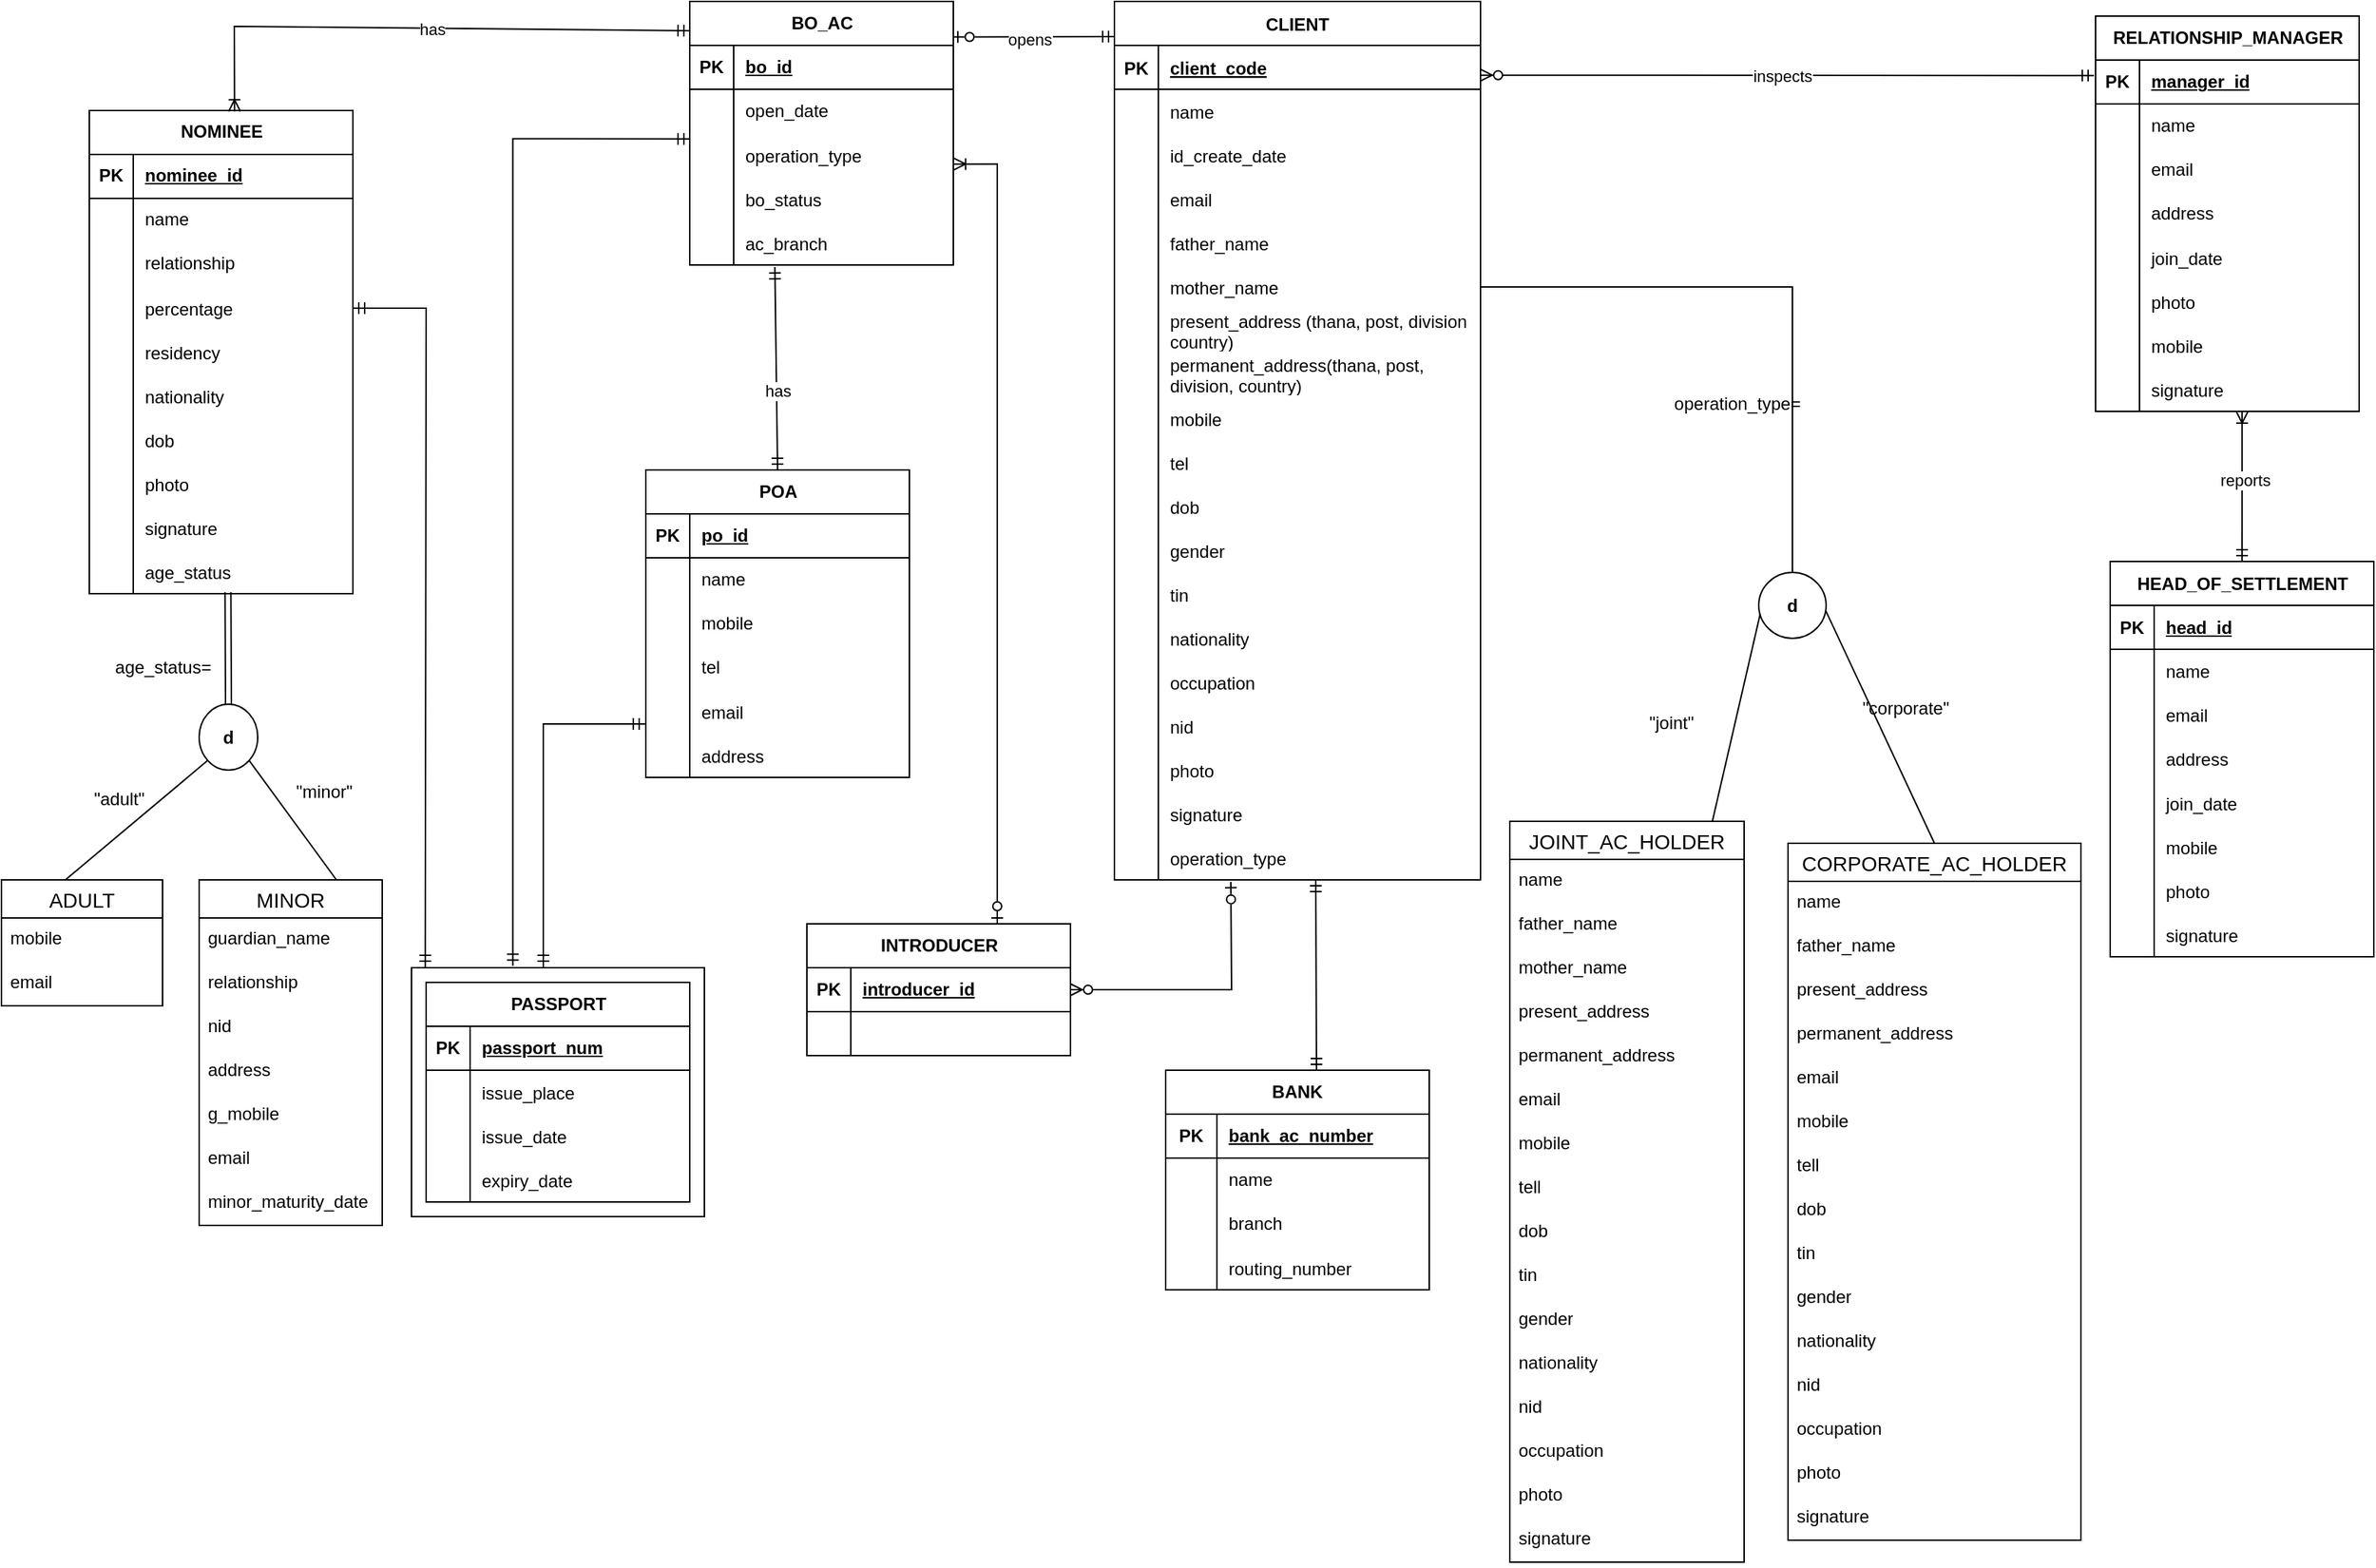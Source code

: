 <mxfile version="21.7.2" type="device">
  <diagram id="R2lEEEUBdFMjLlhIrx00" name="Page-1">
    <mxGraphModel dx="2497" dy="861" grid="1" gridSize="10" guides="1" tooltips="1" connect="1" arrows="1" fold="1" page="1" pageScale="1" pageWidth="850" pageHeight="1100" math="0" shadow="0" extFonts="Permanent Marker^https://fonts.googleapis.com/css?family=Permanent+Marker">
      <root>
        <mxCell id="0" />
        <mxCell id="1" parent="0" />
        <mxCell id="zTwjkGhaGlbxIJa_2KVV-328" value="" style="fontSize=12;html=1;endArrow=ERzeroToMany;startArrow=ERmandOne;rounded=0;entryX=1;entryY=0.678;entryDx=0;entryDy=0;entryPerimeter=0;exitX=-0.006;exitY=0.354;exitDx=0;exitDy=0;exitPerimeter=0;" parent="1" source="zTwjkGhaGlbxIJa_2KVV-266" target="C-vyLk0tnHw3VtMMgP7b-24" edge="1">
          <mxGeometry width="100" height="100" relative="1" as="geometry">
            <mxPoint x="537" y="126" as="sourcePoint" />
            <mxPoint x="220" y="10" as="targetPoint" />
            <Array as="points" />
          </mxGeometry>
        </mxCell>
        <mxCell id="zTwjkGhaGlbxIJa_2KVV-481" value="inspects" style="edgeLabel;html=1;align=center;verticalAlign=middle;resizable=0;points=[];" parent="zTwjkGhaGlbxIJa_2KVV-328" vertex="1" connectable="0">
          <mxGeometry x="0.018" relative="1" as="geometry">
            <mxPoint as="offset" />
          </mxGeometry>
        </mxCell>
        <mxCell id="C-vyLk0tnHw3VtMMgP7b-23" value="CLIENT" style="shape=table;startSize=30;container=1;collapsible=1;childLayout=tableLayout;fixedRows=1;rowLines=0;fontStyle=1;align=center;resizeLast=1;" parent="1" vertex="1">
          <mxGeometry x="-80" y="10" width="250" height="600" as="geometry" />
        </mxCell>
        <mxCell id="C-vyLk0tnHw3VtMMgP7b-24" value="" style="shape=partialRectangle;collapsible=0;dropTarget=0;pointerEvents=0;fillColor=none;points=[[0,0.5],[1,0.5]];portConstraint=eastwest;top=0;left=0;right=0;bottom=1;" parent="C-vyLk0tnHw3VtMMgP7b-23" vertex="1">
          <mxGeometry y="30" width="250" height="30" as="geometry" />
        </mxCell>
        <mxCell id="C-vyLk0tnHw3VtMMgP7b-25" value="PK" style="shape=partialRectangle;overflow=hidden;connectable=0;fillColor=none;top=0;left=0;bottom=0;right=0;fontStyle=1;" parent="C-vyLk0tnHw3VtMMgP7b-24" vertex="1">
          <mxGeometry width="30" height="30" as="geometry">
            <mxRectangle width="30" height="30" as="alternateBounds" />
          </mxGeometry>
        </mxCell>
        <mxCell id="C-vyLk0tnHw3VtMMgP7b-26" value="client_code" style="shape=partialRectangle;overflow=hidden;connectable=0;fillColor=none;top=0;left=0;bottom=0;right=0;align=left;spacingLeft=6;fontStyle=5;" parent="C-vyLk0tnHw3VtMMgP7b-24" vertex="1">
          <mxGeometry x="30" width="220" height="30" as="geometry">
            <mxRectangle width="220" height="30" as="alternateBounds" />
          </mxGeometry>
        </mxCell>
        <mxCell id="C-vyLk0tnHw3VtMMgP7b-27" value="" style="shape=partialRectangle;collapsible=0;dropTarget=0;pointerEvents=0;fillColor=none;points=[[0,0.5],[1,0.5]];portConstraint=eastwest;top=0;left=0;right=0;bottom=0;" parent="C-vyLk0tnHw3VtMMgP7b-23" vertex="1">
          <mxGeometry y="60" width="250" height="30" as="geometry" />
        </mxCell>
        <mxCell id="C-vyLk0tnHw3VtMMgP7b-28" value="" style="shape=partialRectangle;overflow=hidden;connectable=0;fillColor=none;top=0;left=0;bottom=0;right=0;" parent="C-vyLk0tnHw3VtMMgP7b-27" vertex="1">
          <mxGeometry width="30" height="30" as="geometry">
            <mxRectangle width="30" height="30" as="alternateBounds" />
          </mxGeometry>
        </mxCell>
        <mxCell id="C-vyLk0tnHw3VtMMgP7b-29" value="name" style="shape=partialRectangle;overflow=hidden;connectable=0;fillColor=none;top=0;left=0;bottom=0;right=0;align=left;spacingLeft=6;" parent="C-vyLk0tnHw3VtMMgP7b-27" vertex="1">
          <mxGeometry x="30" width="220" height="30" as="geometry">
            <mxRectangle width="220" height="30" as="alternateBounds" />
          </mxGeometry>
        </mxCell>
        <mxCell id="zTwjkGhaGlbxIJa_2KVV-80" value="" style="shape=tableRow;horizontal=0;startSize=0;swimlaneHead=0;swimlaneBody=0;fillColor=none;collapsible=0;dropTarget=0;points=[[0,0.5],[1,0.5]];portConstraint=eastwest;top=0;left=0;right=0;bottom=0;" parent="C-vyLk0tnHw3VtMMgP7b-23" vertex="1">
          <mxGeometry y="90" width="250" height="30" as="geometry" />
        </mxCell>
        <mxCell id="zTwjkGhaGlbxIJa_2KVV-81" value="" style="shape=partialRectangle;connectable=0;fillColor=none;top=0;left=0;bottom=0;right=0;editable=1;overflow=hidden;" parent="zTwjkGhaGlbxIJa_2KVV-80" vertex="1">
          <mxGeometry width="30" height="30" as="geometry">
            <mxRectangle width="30" height="30" as="alternateBounds" />
          </mxGeometry>
        </mxCell>
        <mxCell id="zTwjkGhaGlbxIJa_2KVV-82" value="id_create_date" style="shape=partialRectangle;connectable=0;fillColor=none;top=0;left=0;bottom=0;right=0;align=left;spacingLeft=6;overflow=hidden;" parent="zTwjkGhaGlbxIJa_2KVV-80" vertex="1">
          <mxGeometry x="30" width="220" height="30" as="geometry">
            <mxRectangle width="220" height="30" as="alternateBounds" />
          </mxGeometry>
        </mxCell>
        <mxCell id="zTwjkGhaGlbxIJa_2KVV-261" value="" style="shape=tableRow;horizontal=0;startSize=0;swimlaneHead=0;swimlaneBody=0;fillColor=none;collapsible=0;dropTarget=0;points=[[0,0.5],[1,0.5]];portConstraint=eastwest;top=0;left=0;right=0;bottom=0;" parent="C-vyLk0tnHw3VtMMgP7b-23" vertex="1">
          <mxGeometry y="120" width="250" height="30" as="geometry" />
        </mxCell>
        <mxCell id="zTwjkGhaGlbxIJa_2KVV-262" value="" style="shape=partialRectangle;connectable=0;fillColor=none;top=0;left=0;bottom=0;right=0;editable=1;overflow=hidden;" parent="zTwjkGhaGlbxIJa_2KVV-261" vertex="1">
          <mxGeometry width="30" height="30" as="geometry">
            <mxRectangle width="30" height="30" as="alternateBounds" />
          </mxGeometry>
        </mxCell>
        <mxCell id="zTwjkGhaGlbxIJa_2KVV-263" value="email" style="shape=partialRectangle;connectable=0;fillColor=none;top=0;left=0;bottom=0;right=0;align=left;spacingLeft=6;overflow=hidden;" parent="zTwjkGhaGlbxIJa_2KVV-261" vertex="1">
          <mxGeometry x="30" width="220" height="30" as="geometry">
            <mxRectangle width="220" height="30" as="alternateBounds" />
          </mxGeometry>
        </mxCell>
        <mxCell id="zTwjkGhaGlbxIJa_2KVV-84" value="" style="shape=tableRow;horizontal=0;startSize=0;swimlaneHead=0;swimlaneBody=0;fillColor=none;collapsible=0;dropTarget=0;points=[[0,0.5],[1,0.5]];portConstraint=eastwest;top=0;left=0;right=0;bottom=0;" parent="C-vyLk0tnHw3VtMMgP7b-23" vertex="1">
          <mxGeometry y="150" width="250" height="30" as="geometry" />
        </mxCell>
        <mxCell id="zTwjkGhaGlbxIJa_2KVV-85" value="" style="shape=partialRectangle;connectable=0;fillColor=none;top=0;left=0;bottom=0;right=0;editable=1;overflow=hidden;" parent="zTwjkGhaGlbxIJa_2KVV-84" vertex="1">
          <mxGeometry width="30" height="30" as="geometry">
            <mxRectangle width="30" height="30" as="alternateBounds" />
          </mxGeometry>
        </mxCell>
        <mxCell id="zTwjkGhaGlbxIJa_2KVV-86" value="father_name" style="shape=partialRectangle;connectable=0;fillColor=none;top=0;left=0;bottom=0;right=0;align=left;spacingLeft=6;overflow=hidden;" parent="zTwjkGhaGlbxIJa_2KVV-84" vertex="1">
          <mxGeometry x="30" width="220" height="30" as="geometry">
            <mxRectangle width="220" height="30" as="alternateBounds" />
          </mxGeometry>
        </mxCell>
        <mxCell id="zTwjkGhaGlbxIJa_2KVV-88" value="" style="shape=tableRow;horizontal=0;startSize=0;swimlaneHead=0;swimlaneBody=0;fillColor=none;collapsible=0;dropTarget=0;points=[[0,0.5],[1,0.5]];portConstraint=eastwest;top=0;left=0;right=0;bottom=0;" parent="C-vyLk0tnHw3VtMMgP7b-23" vertex="1">
          <mxGeometry y="180" width="250" height="30" as="geometry" />
        </mxCell>
        <mxCell id="zTwjkGhaGlbxIJa_2KVV-89" value="" style="shape=partialRectangle;connectable=0;fillColor=none;top=0;left=0;bottom=0;right=0;editable=1;overflow=hidden;" parent="zTwjkGhaGlbxIJa_2KVV-88" vertex="1">
          <mxGeometry width="30" height="30" as="geometry">
            <mxRectangle width="30" height="30" as="alternateBounds" />
          </mxGeometry>
        </mxCell>
        <mxCell id="zTwjkGhaGlbxIJa_2KVV-90" value="mother_name" style="shape=partialRectangle;connectable=0;fillColor=none;top=0;left=0;bottom=0;right=0;align=left;spacingLeft=6;overflow=hidden;" parent="zTwjkGhaGlbxIJa_2KVV-88" vertex="1">
          <mxGeometry x="30" width="220" height="30" as="geometry">
            <mxRectangle width="220" height="30" as="alternateBounds" />
          </mxGeometry>
        </mxCell>
        <mxCell id="7Wul72D_A-vESGvBgKoi-1" value="" style="shape=tableRow;horizontal=0;startSize=0;swimlaneHead=0;swimlaneBody=0;fillColor=none;collapsible=0;dropTarget=0;points=[[0,0.5],[1,0.5]];portConstraint=eastwest;top=0;left=0;right=0;bottom=0;" parent="C-vyLk0tnHw3VtMMgP7b-23" vertex="1">
          <mxGeometry y="210" width="250" height="30" as="geometry" />
        </mxCell>
        <mxCell id="7Wul72D_A-vESGvBgKoi-2" value="" style="shape=partialRectangle;connectable=0;fillColor=none;top=0;left=0;bottom=0;right=0;editable=1;overflow=hidden;" parent="7Wul72D_A-vESGvBgKoi-1" vertex="1">
          <mxGeometry width="30" height="30" as="geometry">
            <mxRectangle width="30" height="30" as="alternateBounds" />
          </mxGeometry>
        </mxCell>
        <mxCell id="7Wul72D_A-vESGvBgKoi-3" value="present_address (thana, post, division&#xa;country)" style="shape=partialRectangle;connectable=0;fillColor=none;top=0;left=0;bottom=0;right=0;align=left;spacingLeft=6;overflow=hidden;" parent="7Wul72D_A-vESGvBgKoi-1" vertex="1">
          <mxGeometry x="30" width="220" height="30" as="geometry">
            <mxRectangle width="220" height="30" as="alternateBounds" />
          </mxGeometry>
        </mxCell>
        <mxCell id="7Wul72D_A-vESGvBgKoi-5" value="" style="shape=tableRow;horizontal=0;startSize=0;swimlaneHead=0;swimlaneBody=0;fillColor=none;collapsible=0;dropTarget=0;points=[[0,0.5],[1,0.5]];portConstraint=eastwest;top=0;left=0;right=0;bottom=0;" parent="C-vyLk0tnHw3VtMMgP7b-23" vertex="1">
          <mxGeometry y="240" width="250" height="30" as="geometry" />
        </mxCell>
        <mxCell id="7Wul72D_A-vESGvBgKoi-6" value="" style="shape=partialRectangle;connectable=0;fillColor=none;top=0;left=0;bottom=0;right=0;editable=1;overflow=hidden;" parent="7Wul72D_A-vESGvBgKoi-5" vertex="1">
          <mxGeometry width="30" height="30" as="geometry">
            <mxRectangle width="30" height="30" as="alternateBounds" />
          </mxGeometry>
        </mxCell>
        <mxCell id="7Wul72D_A-vESGvBgKoi-7" value="permanent_address(thana, post, &#xa;division, country)" style="shape=partialRectangle;connectable=0;fillColor=none;top=0;left=0;bottom=0;right=0;align=left;spacingLeft=6;overflow=hidden;" parent="7Wul72D_A-vESGvBgKoi-5" vertex="1">
          <mxGeometry x="30" width="220" height="30" as="geometry">
            <mxRectangle width="220" height="30" as="alternateBounds" />
          </mxGeometry>
        </mxCell>
        <mxCell id="7Wul72D_A-vESGvBgKoi-9" value="" style="shape=tableRow;horizontal=0;startSize=0;swimlaneHead=0;swimlaneBody=0;fillColor=none;collapsible=0;dropTarget=0;points=[[0,0.5],[1,0.5]];portConstraint=eastwest;top=0;left=0;right=0;bottom=0;" parent="C-vyLk0tnHw3VtMMgP7b-23" vertex="1">
          <mxGeometry y="270" width="250" height="30" as="geometry" />
        </mxCell>
        <mxCell id="7Wul72D_A-vESGvBgKoi-10" value="" style="shape=partialRectangle;connectable=0;fillColor=none;top=0;left=0;bottom=0;right=0;editable=1;overflow=hidden;" parent="7Wul72D_A-vESGvBgKoi-9" vertex="1">
          <mxGeometry width="30" height="30" as="geometry">
            <mxRectangle width="30" height="30" as="alternateBounds" />
          </mxGeometry>
        </mxCell>
        <mxCell id="7Wul72D_A-vESGvBgKoi-11" value="mobile" style="shape=partialRectangle;connectable=0;fillColor=none;top=0;left=0;bottom=0;right=0;align=left;spacingLeft=6;overflow=hidden;" parent="7Wul72D_A-vESGvBgKoi-9" vertex="1">
          <mxGeometry x="30" width="220" height="30" as="geometry">
            <mxRectangle width="220" height="30" as="alternateBounds" />
          </mxGeometry>
        </mxCell>
        <mxCell id="7Wul72D_A-vESGvBgKoi-13" value="" style="shape=tableRow;horizontal=0;startSize=0;swimlaneHead=0;swimlaneBody=0;fillColor=none;collapsible=0;dropTarget=0;points=[[0,0.5],[1,0.5]];portConstraint=eastwest;top=0;left=0;right=0;bottom=0;" parent="C-vyLk0tnHw3VtMMgP7b-23" vertex="1">
          <mxGeometry y="300" width="250" height="30" as="geometry" />
        </mxCell>
        <mxCell id="7Wul72D_A-vESGvBgKoi-14" value="" style="shape=partialRectangle;connectable=0;fillColor=none;top=0;left=0;bottom=0;right=0;editable=1;overflow=hidden;" parent="7Wul72D_A-vESGvBgKoi-13" vertex="1">
          <mxGeometry width="30" height="30" as="geometry">
            <mxRectangle width="30" height="30" as="alternateBounds" />
          </mxGeometry>
        </mxCell>
        <mxCell id="7Wul72D_A-vESGvBgKoi-15" value="tel" style="shape=partialRectangle;connectable=0;fillColor=none;top=0;left=0;bottom=0;right=0;align=left;spacingLeft=6;overflow=hidden;" parent="7Wul72D_A-vESGvBgKoi-13" vertex="1">
          <mxGeometry x="30" width="220" height="30" as="geometry">
            <mxRectangle width="220" height="30" as="alternateBounds" />
          </mxGeometry>
        </mxCell>
        <mxCell id="7Wul72D_A-vESGvBgKoi-17" value="" style="shape=tableRow;horizontal=0;startSize=0;swimlaneHead=0;swimlaneBody=0;fillColor=none;collapsible=0;dropTarget=0;points=[[0,0.5],[1,0.5]];portConstraint=eastwest;top=0;left=0;right=0;bottom=0;" parent="C-vyLk0tnHw3VtMMgP7b-23" vertex="1">
          <mxGeometry y="330" width="250" height="30" as="geometry" />
        </mxCell>
        <mxCell id="7Wul72D_A-vESGvBgKoi-18" value="" style="shape=partialRectangle;connectable=0;fillColor=none;top=0;left=0;bottom=0;right=0;editable=1;overflow=hidden;" parent="7Wul72D_A-vESGvBgKoi-17" vertex="1">
          <mxGeometry width="30" height="30" as="geometry">
            <mxRectangle width="30" height="30" as="alternateBounds" />
          </mxGeometry>
        </mxCell>
        <mxCell id="7Wul72D_A-vESGvBgKoi-19" value="dob" style="shape=partialRectangle;connectable=0;fillColor=none;top=0;left=0;bottom=0;right=0;align=left;spacingLeft=6;overflow=hidden;" parent="7Wul72D_A-vESGvBgKoi-17" vertex="1">
          <mxGeometry x="30" width="220" height="30" as="geometry">
            <mxRectangle width="220" height="30" as="alternateBounds" />
          </mxGeometry>
        </mxCell>
        <mxCell id="7Wul72D_A-vESGvBgKoi-21" value="" style="shape=tableRow;horizontal=0;startSize=0;swimlaneHead=0;swimlaneBody=0;fillColor=none;collapsible=0;dropTarget=0;points=[[0,0.5],[1,0.5]];portConstraint=eastwest;top=0;left=0;right=0;bottom=0;" parent="C-vyLk0tnHw3VtMMgP7b-23" vertex="1">
          <mxGeometry y="360" width="250" height="30" as="geometry" />
        </mxCell>
        <mxCell id="7Wul72D_A-vESGvBgKoi-22" value="" style="shape=partialRectangle;connectable=0;fillColor=none;top=0;left=0;bottom=0;right=0;editable=1;overflow=hidden;" parent="7Wul72D_A-vESGvBgKoi-21" vertex="1">
          <mxGeometry width="30" height="30" as="geometry">
            <mxRectangle width="30" height="30" as="alternateBounds" />
          </mxGeometry>
        </mxCell>
        <mxCell id="7Wul72D_A-vESGvBgKoi-23" value="gender" style="shape=partialRectangle;connectable=0;fillColor=none;top=0;left=0;bottom=0;right=0;align=left;spacingLeft=6;overflow=hidden;" parent="7Wul72D_A-vESGvBgKoi-21" vertex="1">
          <mxGeometry x="30" width="220" height="30" as="geometry">
            <mxRectangle width="220" height="30" as="alternateBounds" />
          </mxGeometry>
        </mxCell>
        <mxCell id="7Wul72D_A-vESGvBgKoi-25" value="" style="shape=tableRow;horizontal=0;startSize=0;swimlaneHead=0;swimlaneBody=0;fillColor=none;collapsible=0;dropTarget=0;points=[[0,0.5],[1,0.5]];portConstraint=eastwest;top=0;left=0;right=0;bottom=0;" parent="C-vyLk0tnHw3VtMMgP7b-23" vertex="1">
          <mxGeometry y="390" width="250" height="30" as="geometry" />
        </mxCell>
        <mxCell id="7Wul72D_A-vESGvBgKoi-26" value="" style="shape=partialRectangle;connectable=0;fillColor=none;top=0;left=0;bottom=0;right=0;editable=1;overflow=hidden;" parent="7Wul72D_A-vESGvBgKoi-25" vertex="1">
          <mxGeometry width="30" height="30" as="geometry">
            <mxRectangle width="30" height="30" as="alternateBounds" />
          </mxGeometry>
        </mxCell>
        <mxCell id="7Wul72D_A-vESGvBgKoi-27" value="tin" style="shape=partialRectangle;connectable=0;fillColor=none;top=0;left=0;bottom=0;right=0;align=left;spacingLeft=6;overflow=hidden;" parent="7Wul72D_A-vESGvBgKoi-25" vertex="1">
          <mxGeometry x="30" width="220" height="30" as="geometry">
            <mxRectangle width="220" height="30" as="alternateBounds" />
          </mxGeometry>
        </mxCell>
        <mxCell id="7Wul72D_A-vESGvBgKoi-29" value="" style="shape=tableRow;horizontal=0;startSize=0;swimlaneHead=0;swimlaneBody=0;fillColor=none;collapsible=0;dropTarget=0;points=[[0,0.5],[1,0.5]];portConstraint=eastwest;top=0;left=0;right=0;bottom=0;" parent="C-vyLk0tnHw3VtMMgP7b-23" vertex="1">
          <mxGeometry y="420" width="250" height="30" as="geometry" />
        </mxCell>
        <mxCell id="7Wul72D_A-vESGvBgKoi-30" value="" style="shape=partialRectangle;connectable=0;fillColor=none;top=0;left=0;bottom=0;right=0;editable=1;overflow=hidden;" parent="7Wul72D_A-vESGvBgKoi-29" vertex="1">
          <mxGeometry width="30" height="30" as="geometry">
            <mxRectangle width="30" height="30" as="alternateBounds" />
          </mxGeometry>
        </mxCell>
        <mxCell id="7Wul72D_A-vESGvBgKoi-31" value="nationality" style="shape=partialRectangle;connectable=0;fillColor=none;top=0;left=0;bottom=0;right=0;align=left;spacingLeft=6;overflow=hidden;" parent="7Wul72D_A-vESGvBgKoi-29" vertex="1">
          <mxGeometry x="30" width="220" height="30" as="geometry">
            <mxRectangle width="220" height="30" as="alternateBounds" />
          </mxGeometry>
        </mxCell>
        <mxCell id="7Wul72D_A-vESGvBgKoi-45" value="" style="shape=tableRow;horizontal=0;startSize=0;swimlaneHead=0;swimlaneBody=0;fillColor=none;collapsible=0;dropTarget=0;points=[[0,0.5],[1,0.5]];portConstraint=eastwest;top=0;left=0;right=0;bottom=0;" parent="C-vyLk0tnHw3VtMMgP7b-23" vertex="1">
          <mxGeometry y="450" width="250" height="30" as="geometry" />
        </mxCell>
        <mxCell id="7Wul72D_A-vESGvBgKoi-46" value="" style="shape=partialRectangle;connectable=0;fillColor=none;top=0;left=0;bottom=0;right=0;editable=1;overflow=hidden;" parent="7Wul72D_A-vESGvBgKoi-45" vertex="1">
          <mxGeometry width="30" height="30" as="geometry">
            <mxRectangle width="30" height="30" as="alternateBounds" />
          </mxGeometry>
        </mxCell>
        <mxCell id="7Wul72D_A-vESGvBgKoi-47" value="occupation" style="shape=partialRectangle;connectable=0;fillColor=none;top=0;left=0;bottom=0;right=0;align=left;spacingLeft=6;overflow=hidden;" parent="7Wul72D_A-vESGvBgKoi-45" vertex="1">
          <mxGeometry x="30" width="220" height="30" as="geometry">
            <mxRectangle width="220" height="30" as="alternateBounds" />
          </mxGeometry>
        </mxCell>
        <mxCell id="7Wul72D_A-vESGvBgKoi-33" value="" style="shape=tableRow;horizontal=0;startSize=0;swimlaneHead=0;swimlaneBody=0;fillColor=none;collapsible=0;dropTarget=0;points=[[0,0.5],[1,0.5]];portConstraint=eastwest;top=0;left=0;right=0;bottom=0;" parent="C-vyLk0tnHw3VtMMgP7b-23" vertex="1">
          <mxGeometry y="480" width="250" height="30" as="geometry" />
        </mxCell>
        <mxCell id="7Wul72D_A-vESGvBgKoi-34" value="" style="shape=partialRectangle;connectable=0;fillColor=none;top=0;left=0;bottom=0;right=0;editable=1;overflow=hidden;" parent="7Wul72D_A-vESGvBgKoi-33" vertex="1">
          <mxGeometry width="30" height="30" as="geometry">
            <mxRectangle width="30" height="30" as="alternateBounds" />
          </mxGeometry>
        </mxCell>
        <mxCell id="7Wul72D_A-vESGvBgKoi-35" value="nid" style="shape=partialRectangle;connectable=0;fillColor=none;top=0;left=0;bottom=0;right=0;align=left;spacingLeft=6;overflow=hidden;" parent="7Wul72D_A-vESGvBgKoi-33" vertex="1">
          <mxGeometry x="30" width="220" height="30" as="geometry">
            <mxRectangle width="220" height="30" as="alternateBounds" />
          </mxGeometry>
        </mxCell>
        <mxCell id="7Wul72D_A-vESGvBgKoi-37" value="" style="shape=tableRow;horizontal=0;startSize=0;swimlaneHead=0;swimlaneBody=0;fillColor=none;collapsible=0;dropTarget=0;points=[[0,0.5],[1,0.5]];portConstraint=eastwest;top=0;left=0;right=0;bottom=0;" parent="C-vyLk0tnHw3VtMMgP7b-23" vertex="1">
          <mxGeometry y="510" width="250" height="30" as="geometry" />
        </mxCell>
        <mxCell id="7Wul72D_A-vESGvBgKoi-38" value="" style="shape=partialRectangle;connectable=0;fillColor=none;top=0;left=0;bottom=0;right=0;editable=1;overflow=hidden;" parent="7Wul72D_A-vESGvBgKoi-37" vertex="1">
          <mxGeometry width="30" height="30" as="geometry">
            <mxRectangle width="30" height="30" as="alternateBounds" />
          </mxGeometry>
        </mxCell>
        <mxCell id="7Wul72D_A-vESGvBgKoi-39" value="photo" style="shape=partialRectangle;connectable=0;fillColor=none;top=0;left=0;bottom=0;right=0;align=left;spacingLeft=6;overflow=hidden;" parent="7Wul72D_A-vESGvBgKoi-37" vertex="1">
          <mxGeometry x="30" width="220" height="30" as="geometry">
            <mxRectangle width="220" height="30" as="alternateBounds" />
          </mxGeometry>
        </mxCell>
        <mxCell id="7Wul72D_A-vESGvBgKoi-41" value="" style="shape=tableRow;horizontal=0;startSize=0;swimlaneHead=0;swimlaneBody=0;fillColor=none;collapsible=0;dropTarget=0;points=[[0,0.5],[1,0.5]];portConstraint=eastwest;top=0;left=0;right=0;bottom=0;" parent="C-vyLk0tnHw3VtMMgP7b-23" vertex="1">
          <mxGeometry y="540" width="250" height="30" as="geometry" />
        </mxCell>
        <mxCell id="7Wul72D_A-vESGvBgKoi-42" value="" style="shape=partialRectangle;connectable=0;fillColor=none;top=0;left=0;bottom=0;right=0;editable=1;overflow=hidden;" parent="7Wul72D_A-vESGvBgKoi-41" vertex="1">
          <mxGeometry width="30" height="30" as="geometry">
            <mxRectangle width="30" height="30" as="alternateBounds" />
          </mxGeometry>
        </mxCell>
        <mxCell id="7Wul72D_A-vESGvBgKoi-43" value="signature" style="shape=partialRectangle;connectable=0;fillColor=none;top=0;left=0;bottom=0;right=0;align=left;spacingLeft=6;overflow=hidden;" parent="7Wul72D_A-vESGvBgKoi-41" vertex="1">
          <mxGeometry x="30" width="220" height="30" as="geometry">
            <mxRectangle width="220" height="30" as="alternateBounds" />
          </mxGeometry>
        </mxCell>
        <mxCell id="7Wul72D_A-vESGvBgKoi-94" value="" style="shape=tableRow;horizontal=0;startSize=0;swimlaneHead=0;swimlaneBody=0;fillColor=none;collapsible=0;dropTarget=0;points=[[0,0.5],[1,0.5]];portConstraint=eastwest;top=0;left=0;right=0;bottom=0;" parent="C-vyLk0tnHw3VtMMgP7b-23" vertex="1">
          <mxGeometry y="570" width="250" height="30" as="geometry" />
        </mxCell>
        <mxCell id="7Wul72D_A-vESGvBgKoi-95" value="" style="shape=partialRectangle;connectable=0;fillColor=none;top=0;left=0;bottom=0;right=0;editable=1;overflow=hidden;" parent="7Wul72D_A-vESGvBgKoi-94" vertex="1">
          <mxGeometry width="30" height="30" as="geometry">
            <mxRectangle width="30" height="30" as="alternateBounds" />
          </mxGeometry>
        </mxCell>
        <mxCell id="7Wul72D_A-vESGvBgKoi-96" value="operation_type" style="shape=partialRectangle;connectable=0;fillColor=none;top=0;left=0;bottom=0;right=0;align=left;spacingLeft=6;overflow=hidden;" parent="7Wul72D_A-vESGvBgKoi-94" vertex="1">
          <mxGeometry x="30" width="220" height="30" as="geometry">
            <mxRectangle width="220" height="30" as="alternateBounds" />
          </mxGeometry>
        </mxCell>
        <mxCell id="zTwjkGhaGlbxIJa_2KVV-20" value="" style="endArrow=ERmandOne;startArrow=ERzeroToOne;html=1;rounded=1;endFill=0;startFill=0;exitX=0.995;exitY=0.135;exitDx=0;exitDy=0;exitPerimeter=0;" parent="1" source="zTwjkGhaGlbxIJa_2KVV-379" edge="1">
          <mxGeometry width="50" height="50" relative="1" as="geometry">
            <mxPoint x="-100" y="210" as="sourcePoint" />
            <mxPoint x="-80" y="34" as="targetPoint" />
            <Array as="points" />
          </mxGeometry>
        </mxCell>
        <mxCell id="9dfPt0_seckmxMiOa5Hb-9" value="opens" style="edgeLabel;html=1;align=center;verticalAlign=middle;resizable=0;points=[];" parent="zTwjkGhaGlbxIJa_2KVV-20" vertex="1" connectable="0">
          <mxGeometry x="-0.045" y="-2" relative="1" as="geometry">
            <mxPoint as="offset" />
          </mxGeometry>
        </mxCell>
        <mxCell id="zTwjkGhaGlbxIJa_2KVV-26" value="JOINT_AC_HOLDER" style="swimlane;fontStyle=0;childLayout=stackLayout;horizontal=1;startSize=26;horizontalStack=0;resizeParent=1;resizeParentMax=0;resizeLast=0;collapsible=1;marginBottom=0;align=center;fontSize=14;" parent="1" vertex="1">
          <mxGeometry x="190" y="570" width="160" height="506" as="geometry" />
        </mxCell>
        <mxCell id="zTwjkGhaGlbxIJa_2KVV-27" value="name" style="text;strokeColor=none;fillColor=none;spacingLeft=4;spacingRight=4;overflow=hidden;rotatable=0;points=[[0,0.5],[1,0.5]];portConstraint=eastwest;fontSize=12;whiteSpace=wrap;html=1;" parent="zTwjkGhaGlbxIJa_2KVV-26" vertex="1">
          <mxGeometry y="26" width="160" height="30" as="geometry" />
        </mxCell>
        <mxCell id="zTwjkGhaGlbxIJa_2KVV-28" value="father_name" style="text;strokeColor=none;fillColor=none;spacingLeft=4;spacingRight=4;overflow=hidden;rotatable=0;points=[[0,0.5],[1,0.5]];portConstraint=eastwest;fontSize=12;whiteSpace=wrap;html=1;" parent="zTwjkGhaGlbxIJa_2KVV-26" vertex="1">
          <mxGeometry y="56" width="160" height="30" as="geometry" />
        </mxCell>
        <mxCell id="zTwjkGhaGlbxIJa_2KVV-29" value="mother_name" style="text;strokeColor=none;fillColor=none;spacingLeft=4;spacingRight=4;overflow=hidden;rotatable=0;points=[[0,0.5],[1,0.5]];portConstraint=eastwest;fontSize=12;whiteSpace=wrap;html=1;" parent="zTwjkGhaGlbxIJa_2KVV-26" vertex="1">
          <mxGeometry y="86" width="160" height="30" as="geometry" />
        </mxCell>
        <mxCell id="7Wul72D_A-vESGvBgKoi-48" value="present_address" style="text;strokeColor=none;fillColor=none;spacingLeft=4;spacingRight=4;overflow=hidden;rotatable=0;points=[[0,0.5],[1,0.5]];portConstraint=eastwest;fontSize=12;whiteSpace=wrap;html=1;" parent="zTwjkGhaGlbxIJa_2KVV-26" vertex="1">
          <mxGeometry y="116" width="160" height="30" as="geometry" />
        </mxCell>
        <mxCell id="7Wul72D_A-vESGvBgKoi-49" value="permanent_address" style="text;strokeColor=none;fillColor=none;spacingLeft=4;spacingRight=4;overflow=hidden;rotatable=0;points=[[0,0.5],[1,0.5]];portConstraint=eastwest;fontSize=12;whiteSpace=wrap;html=1;" parent="zTwjkGhaGlbxIJa_2KVV-26" vertex="1">
          <mxGeometry y="146" width="160" height="30" as="geometry" />
        </mxCell>
        <mxCell id="J7Zt7qruQiFNTVKhXwzY-3" value="email" style="text;strokeColor=none;fillColor=none;spacingLeft=4;spacingRight=4;overflow=hidden;rotatable=0;points=[[0,0.5],[1,0.5]];portConstraint=eastwest;fontSize=12;whiteSpace=wrap;html=1;" parent="zTwjkGhaGlbxIJa_2KVV-26" vertex="1">
          <mxGeometry y="176" width="160" height="30" as="geometry" />
        </mxCell>
        <mxCell id="7Wul72D_A-vESGvBgKoi-50" value="mobile" style="text;strokeColor=none;fillColor=none;spacingLeft=4;spacingRight=4;overflow=hidden;rotatable=0;points=[[0,0.5],[1,0.5]];portConstraint=eastwest;fontSize=12;whiteSpace=wrap;html=1;" parent="zTwjkGhaGlbxIJa_2KVV-26" vertex="1">
          <mxGeometry y="206" width="160" height="30" as="geometry" />
        </mxCell>
        <mxCell id="7Wul72D_A-vESGvBgKoi-51" value="tell" style="text;strokeColor=none;fillColor=none;spacingLeft=4;spacingRight=4;overflow=hidden;rotatable=0;points=[[0,0.5],[1,0.5]];portConstraint=eastwest;fontSize=12;whiteSpace=wrap;html=1;" parent="zTwjkGhaGlbxIJa_2KVV-26" vertex="1">
          <mxGeometry y="236" width="160" height="30" as="geometry" />
        </mxCell>
        <mxCell id="7Wul72D_A-vESGvBgKoi-52" value="dob" style="text;strokeColor=none;fillColor=none;spacingLeft=4;spacingRight=4;overflow=hidden;rotatable=0;points=[[0,0.5],[1,0.5]];portConstraint=eastwest;fontSize=12;whiteSpace=wrap;html=1;" parent="zTwjkGhaGlbxIJa_2KVV-26" vertex="1">
          <mxGeometry y="266" width="160" height="30" as="geometry" />
        </mxCell>
        <mxCell id="7Wul72D_A-vESGvBgKoi-54" value="tin" style="text;strokeColor=none;fillColor=none;spacingLeft=4;spacingRight=4;overflow=hidden;rotatable=0;points=[[0,0.5],[1,0.5]];portConstraint=eastwest;fontSize=12;whiteSpace=wrap;html=1;" parent="zTwjkGhaGlbxIJa_2KVV-26" vertex="1">
          <mxGeometry y="296" width="160" height="30" as="geometry" />
        </mxCell>
        <mxCell id="7Wul72D_A-vESGvBgKoi-53" value="gender" style="text;strokeColor=none;fillColor=none;spacingLeft=4;spacingRight=4;overflow=hidden;rotatable=0;points=[[0,0.5],[1,0.5]];portConstraint=eastwest;fontSize=12;whiteSpace=wrap;html=1;" parent="zTwjkGhaGlbxIJa_2KVV-26" vertex="1">
          <mxGeometry y="326" width="160" height="30" as="geometry" />
        </mxCell>
        <mxCell id="7Wul72D_A-vESGvBgKoi-55" value="nationality" style="text;strokeColor=none;fillColor=none;spacingLeft=4;spacingRight=4;overflow=hidden;rotatable=0;points=[[0,0.5],[1,0.5]];portConstraint=eastwest;fontSize=12;whiteSpace=wrap;html=1;" parent="zTwjkGhaGlbxIJa_2KVV-26" vertex="1">
          <mxGeometry y="356" width="160" height="30" as="geometry" />
        </mxCell>
        <mxCell id="7Wul72D_A-vESGvBgKoi-57" value="nid" style="text;strokeColor=none;fillColor=none;spacingLeft=4;spacingRight=4;overflow=hidden;rotatable=0;points=[[0,0.5],[1,0.5]];portConstraint=eastwest;fontSize=12;whiteSpace=wrap;html=1;" parent="zTwjkGhaGlbxIJa_2KVV-26" vertex="1">
          <mxGeometry y="386" width="160" height="30" as="geometry" />
        </mxCell>
        <mxCell id="7Wul72D_A-vESGvBgKoi-56" value="occupation" style="text;strokeColor=none;fillColor=none;spacingLeft=4;spacingRight=4;overflow=hidden;rotatable=0;points=[[0,0.5],[1,0.5]];portConstraint=eastwest;fontSize=12;whiteSpace=wrap;html=1;" parent="zTwjkGhaGlbxIJa_2KVV-26" vertex="1">
          <mxGeometry y="416" width="160" height="30" as="geometry" />
        </mxCell>
        <mxCell id="7Wul72D_A-vESGvBgKoi-58" value="photo" style="text;strokeColor=none;fillColor=none;spacingLeft=4;spacingRight=4;overflow=hidden;rotatable=0;points=[[0,0.5],[1,0.5]];portConstraint=eastwest;fontSize=12;whiteSpace=wrap;html=1;" parent="zTwjkGhaGlbxIJa_2KVV-26" vertex="1">
          <mxGeometry y="446" width="160" height="30" as="geometry" />
        </mxCell>
        <mxCell id="7Wul72D_A-vESGvBgKoi-59" value="signature" style="text;strokeColor=none;fillColor=none;spacingLeft=4;spacingRight=4;overflow=hidden;rotatable=0;points=[[0,0.5],[1,0.5]];portConstraint=eastwest;fontSize=12;whiteSpace=wrap;html=1;" parent="zTwjkGhaGlbxIJa_2KVV-26" vertex="1">
          <mxGeometry y="476" width="160" height="30" as="geometry" />
        </mxCell>
        <mxCell id="zTwjkGhaGlbxIJa_2KVV-161" value="NOMINEE" style="shape=table;startSize=30;container=1;collapsible=1;childLayout=tableLayout;fixedRows=1;rowLines=0;fontStyle=1;align=center;resizeLast=1;html=1;" parent="1" vertex="1">
          <mxGeometry x="-780" y="84.48" width="180" height="330" as="geometry" />
        </mxCell>
        <mxCell id="zTwjkGhaGlbxIJa_2KVV-162" value="" style="shape=tableRow;horizontal=0;startSize=0;swimlaneHead=0;swimlaneBody=0;fillColor=none;collapsible=0;dropTarget=0;points=[[0,0.5],[1,0.5]];portConstraint=eastwest;top=0;left=0;right=0;bottom=1;" parent="zTwjkGhaGlbxIJa_2KVV-161" vertex="1">
          <mxGeometry y="30" width="180" height="30" as="geometry" />
        </mxCell>
        <mxCell id="zTwjkGhaGlbxIJa_2KVV-163" value="PK" style="shape=partialRectangle;connectable=0;fillColor=none;top=0;left=0;bottom=0;right=0;fontStyle=1;overflow=hidden;whiteSpace=wrap;html=1;" parent="zTwjkGhaGlbxIJa_2KVV-162" vertex="1">
          <mxGeometry width="30" height="30" as="geometry">
            <mxRectangle width="30" height="30" as="alternateBounds" />
          </mxGeometry>
        </mxCell>
        <mxCell id="zTwjkGhaGlbxIJa_2KVV-164" value="nominee_id" style="shape=partialRectangle;connectable=0;fillColor=none;top=0;left=0;bottom=0;right=0;align=left;spacingLeft=6;fontStyle=5;overflow=hidden;whiteSpace=wrap;html=1;" parent="zTwjkGhaGlbxIJa_2KVV-162" vertex="1">
          <mxGeometry x="30" width="150" height="30" as="geometry">
            <mxRectangle width="150" height="30" as="alternateBounds" />
          </mxGeometry>
        </mxCell>
        <mxCell id="zTwjkGhaGlbxIJa_2KVV-165" value="" style="shape=tableRow;horizontal=0;startSize=0;swimlaneHead=0;swimlaneBody=0;fillColor=none;collapsible=0;dropTarget=0;points=[[0,0.5],[1,0.5]];portConstraint=eastwest;top=0;left=0;right=0;bottom=0;" parent="zTwjkGhaGlbxIJa_2KVV-161" vertex="1">
          <mxGeometry y="60" width="180" height="30" as="geometry" />
        </mxCell>
        <mxCell id="zTwjkGhaGlbxIJa_2KVV-166" value="" style="shape=partialRectangle;connectable=0;fillColor=none;top=0;left=0;bottom=0;right=0;editable=1;overflow=hidden;whiteSpace=wrap;html=1;" parent="zTwjkGhaGlbxIJa_2KVV-165" vertex="1">
          <mxGeometry width="30" height="30" as="geometry">
            <mxRectangle width="30" height="30" as="alternateBounds" />
          </mxGeometry>
        </mxCell>
        <mxCell id="zTwjkGhaGlbxIJa_2KVV-167" value="name" style="shape=partialRectangle;connectable=0;fillColor=none;top=0;left=0;bottom=0;right=0;align=left;spacingLeft=6;overflow=hidden;whiteSpace=wrap;html=1;" parent="zTwjkGhaGlbxIJa_2KVV-165" vertex="1">
          <mxGeometry x="30" width="150" height="30" as="geometry">
            <mxRectangle width="150" height="30" as="alternateBounds" />
          </mxGeometry>
        </mxCell>
        <mxCell id="zTwjkGhaGlbxIJa_2KVV-168" value="" style="shape=tableRow;horizontal=0;startSize=0;swimlaneHead=0;swimlaneBody=0;fillColor=none;collapsible=0;dropTarget=0;points=[[0,0.5],[1,0.5]];portConstraint=eastwest;top=0;left=0;right=0;bottom=0;" parent="zTwjkGhaGlbxIJa_2KVV-161" vertex="1">
          <mxGeometry y="90" width="180" height="30" as="geometry" />
        </mxCell>
        <mxCell id="zTwjkGhaGlbxIJa_2KVV-169" value="" style="shape=partialRectangle;connectable=0;fillColor=none;top=0;left=0;bottom=0;right=0;editable=1;overflow=hidden;whiteSpace=wrap;html=1;" parent="zTwjkGhaGlbxIJa_2KVV-168" vertex="1">
          <mxGeometry width="30" height="30" as="geometry">
            <mxRectangle width="30" height="30" as="alternateBounds" />
          </mxGeometry>
        </mxCell>
        <mxCell id="zTwjkGhaGlbxIJa_2KVV-170" value="relationship" style="shape=partialRectangle;connectable=0;fillColor=none;top=0;left=0;bottom=0;right=0;align=left;spacingLeft=6;overflow=hidden;whiteSpace=wrap;html=1;" parent="zTwjkGhaGlbxIJa_2KVV-168" vertex="1">
          <mxGeometry x="30" width="150" height="30" as="geometry">
            <mxRectangle width="150" height="30" as="alternateBounds" />
          </mxGeometry>
        </mxCell>
        <mxCell id="zTwjkGhaGlbxIJa_2KVV-175" value="" style="shape=tableRow;horizontal=0;startSize=0;swimlaneHead=0;swimlaneBody=0;fillColor=none;collapsible=0;dropTarget=0;points=[[0,0.5],[1,0.5]];portConstraint=eastwest;top=0;left=0;right=0;bottom=0;" parent="zTwjkGhaGlbxIJa_2KVV-161" vertex="1">
          <mxGeometry y="120" width="180" height="30" as="geometry" />
        </mxCell>
        <mxCell id="zTwjkGhaGlbxIJa_2KVV-176" value="" style="shape=partialRectangle;connectable=0;fillColor=none;top=0;left=0;bottom=0;right=0;editable=1;overflow=hidden;" parent="zTwjkGhaGlbxIJa_2KVV-175" vertex="1">
          <mxGeometry width="30" height="30" as="geometry">
            <mxRectangle width="30" height="30" as="alternateBounds" />
          </mxGeometry>
        </mxCell>
        <mxCell id="zTwjkGhaGlbxIJa_2KVV-177" value="percentage" style="shape=partialRectangle;connectable=0;fillColor=none;top=0;left=0;bottom=0;right=0;align=left;spacingLeft=6;overflow=hidden;" parent="zTwjkGhaGlbxIJa_2KVV-175" vertex="1">
          <mxGeometry x="30" width="150" height="30" as="geometry">
            <mxRectangle width="150" height="30" as="alternateBounds" />
          </mxGeometry>
        </mxCell>
        <mxCell id="zTwjkGhaGlbxIJa_2KVV-187" value="" style="shape=tableRow;horizontal=0;startSize=0;swimlaneHead=0;swimlaneBody=0;fillColor=none;collapsible=0;dropTarget=0;points=[[0,0.5],[1,0.5]];portConstraint=eastwest;top=0;left=0;right=0;bottom=0;" parent="zTwjkGhaGlbxIJa_2KVV-161" vertex="1">
          <mxGeometry y="150" width="180" height="30" as="geometry" />
        </mxCell>
        <mxCell id="zTwjkGhaGlbxIJa_2KVV-188" value="" style="shape=partialRectangle;connectable=0;fillColor=none;top=0;left=0;bottom=0;right=0;editable=1;overflow=hidden;" parent="zTwjkGhaGlbxIJa_2KVV-187" vertex="1">
          <mxGeometry width="30" height="30" as="geometry">
            <mxRectangle width="30" height="30" as="alternateBounds" />
          </mxGeometry>
        </mxCell>
        <mxCell id="zTwjkGhaGlbxIJa_2KVV-189" value="residency" style="shape=partialRectangle;connectable=0;fillColor=none;top=0;left=0;bottom=0;right=0;align=left;spacingLeft=6;overflow=hidden;" parent="zTwjkGhaGlbxIJa_2KVV-187" vertex="1">
          <mxGeometry x="30" width="150" height="30" as="geometry">
            <mxRectangle width="150" height="30" as="alternateBounds" />
          </mxGeometry>
        </mxCell>
        <mxCell id="zTwjkGhaGlbxIJa_2KVV-195" value="" style="shape=tableRow;horizontal=0;startSize=0;swimlaneHead=0;swimlaneBody=0;fillColor=none;collapsible=0;dropTarget=0;points=[[0,0.5],[1,0.5]];portConstraint=eastwest;top=0;left=0;right=0;bottom=0;" parent="zTwjkGhaGlbxIJa_2KVV-161" vertex="1">
          <mxGeometry y="180" width="180" height="30" as="geometry" />
        </mxCell>
        <mxCell id="zTwjkGhaGlbxIJa_2KVV-196" value="" style="shape=partialRectangle;connectable=0;fillColor=none;top=0;left=0;bottom=0;right=0;editable=1;overflow=hidden;" parent="zTwjkGhaGlbxIJa_2KVV-195" vertex="1">
          <mxGeometry width="30" height="30" as="geometry">
            <mxRectangle width="30" height="30" as="alternateBounds" />
          </mxGeometry>
        </mxCell>
        <mxCell id="zTwjkGhaGlbxIJa_2KVV-197" value="nationality" style="shape=partialRectangle;connectable=0;fillColor=none;top=0;left=0;bottom=0;right=0;align=left;spacingLeft=6;overflow=hidden;" parent="zTwjkGhaGlbxIJa_2KVV-195" vertex="1">
          <mxGeometry x="30" width="150" height="30" as="geometry">
            <mxRectangle width="150" height="30" as="alternateBounds" />
          </mxGeometry>
        </mxCell>
        <mxCell id="zTwjkGhaGlbxIJa_2KVV-206" value="" style="shape=tableRow;horizontal=0;startSize=0;swimlaneHead=0;swimlaneBody=0;fillColor=none;collapsible=0;dropTarget=0;points=[[0,0.5],[1,0.5]];portConstraint=eastwest;top=0;left=0;right=0;bottom=0;" parent="zTwjkGhaGlbxIJa_2KVV-161" vertex="1">
          <mxGeometry y="210" width="180" height="30" as="geometry" />
        </mxCell>
        <mxCell id="zTwjkGhaGlbxIJa_2KVV-207" value="" style="shape=partialRectangle;connectable=0;fillColor=none;top=0;left=0;bottom=0;right=0;editable=1;overflow=hidden;" parent="zTwjkGhaGlbxIJa_2KVV-206" vertex="1">
          <mxGeometry width="30" height="30" as="geometry">
            <mxRectangle width="30" height="30" as="alternateBounds" />
          </mxGeometry>
        </mxCell>
        <mxCell id="zTwjkGhaGlbxIJa_2KVV-208" value="dob" style="shape=partialRectangle;connectable=0;fillColor=none;top=0;left=0;bottom=0;right=0;align=left;spacingLeft=6;overflow=hidden;" parent="zTwjkGhaGlbxIJa_2KVV-206" vertex="1">
          <mxGeometry x="30" width="150" height="30" as="geometry">
            <mxRectangle width="150" height="30" as="alternateBounds" />
          </mxGeometry>
        </mxCell>
        <mxCell id="zTwjkGhaGlbxIJa_2KVV-199" value="" style="shape=tableRow;horizontal=0;startSize=0;swimlaneHead=0;swimlaneBody=0;fillColor=none;collapsible=0;dropTarget=0;points=[[0,0.5],[1,0.5]];portConstraint=eastwest;top=0;left=0;right=0;bottom=0;" parent="zTwjkGhaGlbxIJa_2KVV-161" vertex="1">
          <mxGeometry y="240" width="180" height="30" as="geometry" />
        </mxCell>
        <mxCell id="zTwjkGhaGlbxIJa_2KVV-200" value="" style="shape=partialRectangle;connectable=0;fillColor=none;top=0;left=0;bottom=0;right=0;editable=1;overflow=hidden;" parent="zTwjkGhaGlbxIJa_2KVV-199" vertex="1">
          <mxGeometry width="30" height="30" as="geometry">
            <mxRectangle width="30" height="30" as="alternateBounds" />
          </mxGeometry>
        </mxCell>
        <mxCell id="zTwjkGhaGlbxIJa_2KVV-201" value="photo" style="shape=partialRectangle;connectable=0;fillColor=none;top=0;left=0;bottom=0;right=0;align=left;spacingLeft=6;overflow=hidden;" parent="zTwjkGhaGlbxIJa_2KVV-199" vertex="1">
          <mxGeometry x="30" width="150" height="30" as="geometry">
            <mxRectangle width="150" height="30" as="alternateBounds" />
          </mxGeometry>
        </mxCell>
        <mxCell id="zTwjkGhaGlbxIJa_2KVV-242" value="" style="shape=tableRow;horizontal=0;startSize=0;swimlaneHead=0;swimlaneBody=0;fillColor=none;collapsible=0;dropTarget=0;points=[[0,0.5],[1,0.5]];portConstraint=eastwest;top=0;left=0;right=0;bottom=0;" parent="zTwjkGhaGlbxIJa_2KVV-161" vertex="1">
          <mxGeometry y="270" width="180" height="30" as="geometry" />
        </mxCell>
        <mxCell id="zTwjkGhaGlbxIJa_2KVV-243" value="" style="shape=partialRectangle;connectable=0;fillColor=none;top=0;left=0;bottom=0;right=0;editable=1;overflow=hidden;" parent="zTwjkGhaGlbxIJa_2KVV-242" vertex="1">
          <mxGeometry width="30" height="30" as="geometry">
            <mxRectangle width="30" height="30" as="alternateBounds" />
          </mxGeometry>
        </mxCell>
        <mxCell id="zTwjkGhaGlbxIJa_2KVV-244" value="signature" style="shape=partialRectangle;connectable=0;fillColor=none;top=0;left=0;bottom=0;right=0;align=left;spacingLeft=6;overflow=hidden;" parent="zTwjkGhaGlbxIJa_2KVV-242" vertex="1">
          <mxGeometry x="30" width="150" height="30" as="geometry">
            <mxRectangle width="150" height="30" as="alternateBounds" />
          </mxGeometry>
        </mxCell>
        <mxCell id="zTwjkGhaGlbxIJa_2KVV-210" value="" style="shape=tableRow;horizontal=0;startSize=0;swimlaneHead=0;swimlaneBody=0;fillColor=none;collapsible=0;dropTarget=0;points=[[0,0.5],[1,0.5]];portConstraint=eastwest;top=0;left=0;right=0;bottom=0;" parent="zTwjkGhaGlbxIJa_2KVV-161" vertex="1">
          <mxGeometry y="300" width="180" height="30" as="geometry" />
        </mxCell>
        <mxCell id="zTwjkGhaGlbxIJa_2KVV-211" value="" style="shape=partialRectangle;connectable=0;fillColor=none;top=0;left=0;bottom=0;right=0;editable=1;overflow=hidden;" parent="zTwjkGhaGlbxIJa_2KVV-210" vertex="1">
          <mxGeometry width="30" height="30" as="geometry">
            <mxRectangle width="30" height="30" as="alternateBounds" />
          </mxGeometry>
        </mxCell>
        <mxCell id="zTwjkGhaGlbxIJa_2KVV-212" value="age_status" style="shape=partialRectangle;connectable=0;fillColor=none;top=0;left=0;bottom=0;right=0;align=left;spacingLeft=6;overflow=hidden;" parent="zTwjkGhaGlbxIJa_2KVV-210" vertex="1">
          <mxGeometry x="30" width="150" height="30" as="geometry">
            <mxRectangle width="150" height="30" as="alternateBounds" />
          </mxGeometry>
        </mxCell>
        <mxCell id="zTwjkGhaGlbxIJa_2KVV-202" value="" style="endArrow=ERmandOne;startArrow=ERoneToMany;html=1;rounded=0;endFill=0;startFill=0;entryX=0;entryY=0.111;entryDx=0;entryDy=0;entryPerimeter=0;exitX=0.551;exitY=0.002;exitDx=0;exitDy=0;exitPerimeter=0;" parent="1" source="zTwjkGhaGlbxIJa_2KVV-161" target="zTwjkGhaGlbxIJa_2KVV-379" edge="1">
          <mxGeometry width="50" height="50" relative="1" as="geometry">
            <mxPoint x="-680" y="60" as="sourcePoint" />
            <mxPoint x="-420" y="102" as="targetPoint" />
            <Array as="points">
              <mxPoint x="-681" y="27" />
            </Array>
          </mxGeometry>
        </mxCell>
        <mxCell id="zTwjkGhaGlbxIJa_2KVV-203" value="has" style="edgeLabel;html=1;align=center;verticalAlign=middle;resizable=0;points=[];" parent="zTwjkGhaGlbxIJa_2KVV-202" vertex="1" connectable="0">
          <mxGeometry x="0.043" relative="1" as="geometry">
            <mxPoint as="offset" />
          </mxGeometry>
        </mxCell>
        <mxCell id="zTwjkGhaGlbxIJa_2KVV-233" value="ADULT" style="swimlane;fontStyle=0;childLayout=stackLayout;horizontal=1;startSize=26;horizontalStack=0;resizeParent=1;resizeParentMax=0;resizeLast=0;collapsible=1;marginBottom=0;align=center;fontSize=14;" parent="1" vertex="1">
          <mxGeometry x="-840" y="610" width="110" height="86" as="geometry" />
        </mxCell>
        <mxCell id="9lXjY7bmebbA1pV_tyJN-1" value="mobile" style="text;strokeColor=none;fillColor=none;spacingLeft=4;spacingRight=4;overflow=hidden;rotatable=0;points=[[0,0.5],[1,0.5]];portConstraint=eastwest;fontSize=12;whiteSpace=wrap;html=1;" parent="zTwjkGhaGlbxIJa_2KVV-233" vertex="1">
          <mxGeometry y="26" width="110" height="30" as="geometry" />
        </mxCell>
        <mxCell id="9lXjY7bmebbA1pV_tyJN-2" value="email" style="text;strokeColor=none;fillColor=none;spacingLeft=4;spacingRight=4;overflow=hidden;rotatable=0;points=[[0,0.5],[1,0.5]];portConstraint=eastwest;fontSize=12;whiteSpace=wrap;html=1;" parent="zTwjkGhaGlbxIJa_2KVV-233" vertex="1">
          <mxGeometry y="56" width="110" height="30" as="geometry" />
        </mxCell>
        <mxCell id="zTwjkGhaGlbxIJa_2KVV-237" value="MINOR" style="swimlane;fontStyle=0;childLayout=stackLayout;horizontal=1;startSize=26;horizontalStack=0;resizeParent=1;resizeParentMax=0;resizeLast=0;collapsible=1;marginBottom=0;align=center;fontSize=14;" parent="1" vertex="1">
          <mxGeometry x="-705" y="610" width="125" height="236" as="geometry" />
        </mxCell>
        <mxCell id="zTwjkGhaGlbxIJa_2KVV-238" value="guardian_name" style="text;strokeColor=none;fillColor=none;spacingLeft=4;spacingRight=4;overflow=hidden;rotatable=0;points=[[0,0.5],[1,0.5]];portConstraint=eastwest;fontSize=12;whiteSpace=wrap;html=1;" parent="zTwjkGhaGlbxIJa_2KVV-237" vertex="1">
          <mxGeometry y="26" width="125" height="30" as="geometry" />
        </mxCell>
        <mxCell id="zTwjkGhaGlbxIJa_2KVV-239" value="relationship" style="text;strokeColor=none;fillColor=none;spacingLeft=4;spacingRight=4;overflow=hidden;rotatable=0;points=[[0,0.5],[1,0.5]];portConstraint=eastwest;fontSize=12;whiteSpace=wrap;html=1;" parent="zTwjkGhaGlbxIJa_2KVV-237" vertex="1">
          <mxGeometry y="56" width="125" height="30" as="geometry" />
        </mxCell>
        <mxCell id="hfmTeO5KV_exvteHYFap-1" value="nid" style="text;strokeColor=none;fillColor=none;spacingLeft=4;spacingRight=4;overflow=hidden;rotatable=0;points=[[0,0.5],[1,0.5]];portConstraint=eastwest;fontSize=12;whiteSpace=wrap;html=1;" parent="zTwjkGhaGlbxIJa_2KVV-237" vertex="1">
          <mxGeometry y="86" width="125" height="30" as="geometry" />
        </mxCell>
        <mxCell id="zTwjkGhaGlbxIJa_2KVV-240" value="address" style="text;strokeColor=none;fillColor=none;spacingLeft=4;spacingRight=4;overflow=hidden;rotatable=0;points=[[0,0.5],[1,0.5]];portConstraint=eastwest;fontSize=12;whiteSpace=wrap;html=1;" parent="zTwjkGhaGlbxIJa_2KVV-237" vertex="1">
          <mxGeometry y="116" width="125" height="30" as="geometry" />
        </mxCell>
        <mxCell id="hfmTeO5KV_exvteHYFap-2" value="g_mobile" style="text;strokeColor=none;fillColor=none;spacingLeft=4;spacingRight=4;overflow=hidden;rotatable=0;points=[[0,0.5],[1,0.5]];portConstraint=eastwest;fontSize=12;whiteSpace=wrap;html=1;" parent="zTwjkGhaGlbxIJa_2KVV-237" vertex="1">
          <mxGeometry y="146" width="125" height="30" as="geometry" />
        </mxCell>
        <mxCell id="hfmTeO5KV_exvteHYFap-3" value="email" style="text;strokeColor=none;fillColor=none;spacingLeft=4;spacingRight=4;overflow=hidden;rotatable=0;points=[[0,0.5],[1,0.5]];portConstraint=eastwest;fontSize=12;whiteSpace=wrap;html=1;" parent="zTwjkGhaGlbxIJa_2KVV-237" vertex="1">
          <mxGeometry y="176" width="125" height="30" as="geometry" />
        </mxCell>
        <mxCell id="9QOWBvYGU2OeUscdDA6Y-1" value="minor_maturity_date" style="text;strokeColor=none;fillColor=none;spacingLeft=4;spacingRight=4;overflow=hidden;rotatable=0;points=[[0,0.5],[1,0.5]];portConstraint=eastwest;fontSize=12;whiteSpace=wrap;html=1;" vertex="1" parent="zTwjkGhaGlbxIJa_2KVV-237">
          <mxGeometry y="206" width="125" height="30" as="geometry" />
        </mxCell>
        <mxCell id="zTwjkGhaGlbxIJa_2KVV-245" value="d" style="ellipse;whiteSpace=wrap;html=1;startSize=30;fontStyle=1;" parent="1" vertex="1">
          <mxGeometry x="-705" y="490" width="40" height="45" as="geometry" />
        </mxCell>
        <mxCell id="zTwjkGhaGlbxIJa_2KVV-247" value="" style="endArrow=none;startArrow=none;html=1;rounded=0;entryX=0;entryY=1;entryDx=0;entryDy=0;startFill=0;endFill=0;exitX=0.394;exitY=0.003;exitDx=0;exitDy=0;exitPerimeter=0;" parent="1" source="zTwjkGhaGlbxIJa_2KVV-233" target="zTwjkGhaGlbxIJa_2KVV-245" edge="1">
          <mxGeometry width="50" height="50" relative="1" as="geometry">
            <mxPoint x="-740" y="644.48" as="sourcePoint" />
            <mxPoint x="-690" y="594.48" as="targetPoint" />
          </mxGeometry>
        </mxCell>
        <mxCell id="zTwjkGhaGlbxIJa_2KVV-248" value="" style="endArrow=none;startArrow=none;html=1;rounded=0;entryX=0.75;entryY=0;entryDx=0;entryDy=0;exitX=1;exitY=1;exitDx=0;exitDy=0;startFill=0;endFill=0;" parent="1" source="zTwjkGhaGlbxIJa_2KVV-245" target="zTwjkGhaGlbxIJa_2KVV-237" edge="1">
          <mxGeometry width="50" height="50" relative="1" as="geometry">
            <mxPoint x="-584" y="606.98" as="sourcePoint" />
            <mxPoint x="-607.72" y="641.884" as="targetPoint" />
          </mxGeometry>
        </mxCell>
        <mxCell id="zTwjkGhaGlbxIJa_2KVV-259" value="" style="shape=link;endArrow=none;startArrow=none;html=1;rounded=0;endFill=0;startFill=0;entryX=0.526;entryY=0.967;entryDx=0;entryDy=0;entryPerimeter=0;exitX=0.5;exitY=0;exitDx=0;exitDy=0;" parent="1" source="zTwjkGhaGlbxIJa_2KVV-245" target="zTwjkGhaGlbxIJa_2KVV-210" edge="1">
          <mxGeometry width="100" height="100" relative="1" as="geometry">
            <mxPoint x="-649" y="574.48" as="sourcePoint" />
            <mxPoint x="-475" y="364.48" as="targetPoint" />
          </mxGeometry>
        </mxCell>
        <mxCell id="zTwjkGhaGlbxIJa_2KVV-265" value="RELATIONSHIP_MANAGER" style="shape=table;startSize=30;container=1;collapsible=1;childLayout=tableLayout;fixedRows=1;rowLines=0;fontStyle=1;align=center;resizeLast=1;html=1;" parent="1" vertex="1">
          <mxGeometry x="590" y="20" width="180" height="270" as="geometry" />
        </mxCell>
        <mxCell id="zTwjkGhaGlbxIJa_2KVV-266" value="" style="shape=tableRow;horizontal=0;startSize=0;swimlaneHead=0;swimlaneBody=0;fillColor=none;collapsible=0;dropTarget=0;points=[[0,0.5],[1,0.5]];portConstraint=eastwest;top=0;left=0;right=0;bottom=1;" parent="zTwjkGhaGlbxIJa_2KVV-265" vertex="1">
          <mxGeometry y="30" width="180" height="30" as="geometry" />
        </mxCell>
        <mxCell id="zTwjkGhaGlbxIJa_2KVV-267" value="PK" style="shape=partialRectangle;connectable=0;fillColor=none;top=0;left=0;bottom=0;right=0;fontStyle=1;overflow=hidden;whiteSpace=wrap;html=1;" parent="zTwjkGhaGlbxIJa_2KVV-266" vertex="1">
          <mxGeometry width="30" height="30" as="geometry">
            <mxRectangle width="30" height="30" as="alternateBounds" />
          </mxGeometry>
        </mxCell>
        <mxCell id="zTwjkGhaGlbxIJa_2KVV-268" value="manager_id" style="shape=partialRectangle;connectable=0;fillColor=none;top=0;left=0;bottom=0;right=0;align=left;spacingLeft=6;fontStyle=5;overflow=hidden;whiteSpace=wrap;html=1;" parent="zTwjkGhaGlbxIJa_2KVV-266" vertex="1">
          <mxGeometry x="30" width="150" height="30" as="geometry">
            <mxRectangle width="150" height="30" as="alternateBounds" />
          </mxGeometry>
        </mxCell>
        <mxCell id="zTwjkGhaGlbxIJa_2KVV-269" value="" style="shape=tableRow;horizontal=0;startSize=0;swimlaneHead=0;swimlaneBody=0;fillColor=none;collapsible=0;dropTarget=0;points=[[0,0.5],[1,0.5]];portConstraint=eastwest;top=0;left=0;right=0;bottom=0;" parent="zTwjkGhaGlbxIJa_2KVV-265" vertex="1">
          <mxGeometry y="60" width="180" height="30" as="geometry" />
        </mxCell>
        <mxCell id="zTwjkGhaGlbxIJa_2KVV-270" value="" style="shape=partialRectangle;connectable=0;fillColor=none;top=0;left=0;bottom=0;right=0;editable=1;overflow=hidden;whiteSpace=wrap;html=1;" parent="zTwjkGhaGlbxIJa_2KVV-269" vertex="1">
          <mxGeometry width="30" height="30" as="geometry">
            <mxRectangle width="30" height="30" as="alternateBounds" />
          </mxGeometry>
        </mxCell>
        <mxCell id="zTwjkGhaGlbxIJa_2KVV-271" value="name" style="shape=partialRectangle;connectable=0;fillColor=none;top=0;left=0;bottom=0;right=0;align=left;spacingLeft=6;overflow=hidden;whiteSpace=wrap;html=1;" parent="zTwjkGhaGlbxIJa_2KVV-269" vertex="1">
          <mxGeometry x="30" width="150" height="30" as="geometry">
            <mxRectangle width="150" height="30" as="alternateBounds" />
          </mxGeometry>
        </mxCell>
        <mxCell id="zTwjkGhaGlbxIJa_2KVV-272" value="" style="shape=tableRow;horizontal=0;startSize=0;swimlaneHead=0;swimlaneBody=0;fillColor=none;collapsible=0;dropTarget=0;points=[[0,0.5],[1,0.5]];portConstraint=eastwest;top=0;left=0;right=0;bottom=0;" parent="zTwjkGhaGlbxIJa_2KVV-265" vertex="1">
          <mxGeometry y="90" width="180" height="30" as="geometry" />
        </mxCell>
        <mxCell id="zTwjkGhaGlbxIJa_2KVV-273" value="" style="shape=partialRectangle;connectable=0;fillColor=none;top=0;left=0;bottom=0;right=0;editable=1;overflow=hidden;whiteSpace=wrap;html=1;" parent="zTwjkGhaGlbxIJa_2KVV-272" vertex="1">
          <mxGeometry width="30" height="30" as="geometry">
            <mxRectangle width="30" height="30" as="alternateBounds" />
          </mxGeometry>
        </mxCell>
        <mxCell id="zTwjkGhaGlbxIJa_2KVV-274" value="email" style="shape=partialRectangle;connectable=0;fillColor=none;top=0;left=0;bottom=0;right=0;align=left;spacingLeft=6;overflow=hidden;whiteSpace=wrap;html=1;" parent="zTwjkGhaGlbxIJa_2KVV-272" vertex="1">
          <mxGeometry x="30" width="150" height="30" as="geometry">
            <mxRectangle width="150" height="30" as="alternateBounds" />
          </mxGeometry>
        </mxCell>
        <mxCell id="zTwjkGhaGlbxIJa_2KVV-275" value="" style="shape=tableRow;horizontal=0;startSize=0;swimlaneHead=0;swimlaneBody=0;fillColor=none;collapsible=0;dropTarget=0;points=[[0,0.5],[1,0.5]];portConstraint=eastwest;top=0;left=0;right=0;bottom=0;" parent="zTwjkGhaGlbxIJa_2KVV-265" vertex="1">
          <mxGeometry y="120" width="180" height="30" as="geometry" />
        </mxCell>
        <mxCell id="zTwjkGhaGlbxIJa_2KVV-276" value="" style="shape=partialRectangle;connectable=0;fillColor=none;top=0;left=0;bottom=0;right=0;editable=1;overflow=hidden;whiteSpace=wrap;html=1;" parent="zTwjkGhaGlbxIJa_2KVV-275" vertex="1">
          <mxGeometry width="30" height="30" as="geometry">
            <mxRectangle width="30" height="30" as="alternateBounds" />
          </mxGeometry>
        </mxCell>
        <mxCell id="zTwjkGhaGlbxIJa_2KVV-277" value="address" style="shape=partialRectangle;connectable=0;fillColor=none;top=0;left=0;bottom=0;right=0;align=left;spacingLeft=6;overflow=hidden;whiteSpace=wrap;html=1;" parent="zTwjkGhaGlbxIJa_2KVV-275" vertex="1">
          <mxGeometry x="30" width="150" height="30" as="geometry">
            <mxRectangle width="150" height="30" as="alternateBounds" />
          </mxGeometry>
        </mxCell>
        <mxCell id="zTwjkGhaGlbxIJa_2KVV-292" value="" style="shape=tableRow;horizontal=0;startSize=0;swimlaneHead=0;swimlaneBody=0;fillColor=none;collapsible=0;dropTarget=0;points=[[0,0.5],[1,0.5]];portConstraint=eastwest;top=0;left=0;right=0;bottom=0;" parent="zTwjkGhaGlbxIJa_2KVV-265" vertex="1">
          <mxGeometry y="150" width="180" height="30" as="geometry" />
        </mxCell>
        <mxCell id="zTwjkGhaGlbxIJa_2KVV-293" value="" style="shape=partialRectangle;connectable=0;fillColor=none;top=0;left=0;bottom=0;right=0;editable=1;overflow=hidden;" parent="zTwjkGhaGlbxIJa_2KVV-292" vertex="1">
          <mxGeometry width="30" height="30" as="geometry">
            <mxRectangle width="30" height="30" as="alternateBounds" />
          </mxGeometry>
        </mxCell>
        <mxCell id="zTwjkGhaGlbxIJa_2KVV-294" value="join_date" style="shape=partialRectangle;connectable=0;fillColor=none;top=0;left=0;bottom=0;right=0;align=left;spacingLeft=6;overflow=hidden;" parent="zTwjkGhaGlbxIJa_2KVV-292" vertex="1">
          <mxGeometry x="30" width="150" height="30" as="geometry">
            <mxRectangle width="150" height="30" as="alternateBounds" />
          </mxGeometry>
        </mxCell>
        <mxCell id="zTwjkGhaGlbxIJa_2KVV-296" value="" style="shape=tableRow;horizontal=0;startSize=0;swimlaneHead=0;swimlaneBody=0;fillColor=none;collapsible=0;dropTarget=0;points=[[0,0.5],[1,0.5]];portConstraint=eastwest;top=0;left=0;right=0;bottom=0;" parent="zTwjkGhaGlbxIJa_2KVV-265" vertex="1">
          <mxGeometry y="180" width="180" height="30" as="geometry" />
        </mxCell>
        <mxCell id="zTwjkGhaGlbxIJa_2KVV-297" value="" style="shape=partialRectangle;connectable=0;fillColor=none;top=0;left=0;bottom=0;right=0;editable=1;overflow=hidden;" parent="zTwjkGhaGlbxIJa_2KVV-296" vertex="1">
          <mxGeometry width="30" height="30" as="geometry">
            <mxRectangle width="30" height="30" as="alternateBounds" />
          </mxGeometry>
        </mxCell>
        <mxCell id="zTwjkGhaGlbxIJa_2KVV-298" value="photo" style="shape=partialRectangle;connectable=0;fillColor=none;top=0;left=0;bottom=0;right=0;align=left;spacingLeft=6;overflow=hidden;" parent="zTwjkGhaGlbxIJa_2KVV-296" vertex="1">
          <mxGeometry x="30" width="150" height="30" as="geometry">
            <mxRectangle width="150" height="30" as="alternateBounds" />
          </mxGeometry>
        </mxCell>
        <mxCell id="9dfPt0_seckmxMiOa5Hb-2" value="" style="shape=tableRow;horizontal=0;startSize=0;swimlaneHead=0;swimlaneBody=0;fillColor=none;collapsible=0;dropTarget=0;points=[[0,0.5],[1,0.5]];portConstraint=eastwest;top=0;left=0;right=0;bottom=0;" parent="zTwjkGhaGlbxIJa_2KVV-265" vertex="1">
          <mxGeometry y="210" width="180" height="30" as="geometry" />
        </mxCell>
        <mxCell id="9dfPt0_seckmxMiOa5Hb-3" value="" style="shape=partialRectangle;connectable=0;fillColor=none;top=0;left=0;bottom=0;right=0;editable=1;overflow=hidden;" parent="9dfPt0_seckmxMiOa5Hb-2" vertex="1">
          <mxGeometry width="30" height="30" as="geometry">
            <mxRectangle width="30" height="30" as="alternateBounds" />
          </mxGeometry>
        </mxCell>
        <mxCell id="9dfPt0_seckmxMiOa5Hb-4" value="mobile" style="shape=partialRectangle;connectable=0;fillColor=none;top=0;left=0;bottom=0;right=0;align=left;spacingLeft=6;overflow=hidden;" parent="9dfPt0_seckmxMiOa5Hb-2" vertex="1">
          <mxGeometry x="30" width="150" height="30" as="geometry">
            <mxRectangle width="150" height="30" as="alternateBounds" />
          </mxGeometry>
        </mxCell>
        <mxCell id="zTwjkGhaGlbxIJa_2KVV-300" value="" style="shape=tableRow;horizontal=0;startSize=0;swimlaneHead=0;swimlaneBody=0;fillColor=none;collapsible=0;dropTarget=0;points=[[0,0.5],[1,0.5]];portConstraint=eastwest;top=0;left=0;right=0;bottom=0;" parent="zTwjkGhaGlbxIJa_2KVV-265" vertex="1">
          <mxGeometry y="240" width="180" height="30" as="geometry" />
        </mxCell>
        <mxCell id="zTwjkGhaGlbxIJa_2KVV-301" value="" style="shape=partialRectangle;connectable=0;fillColor=none;top=0;left=0;bottom=0;right=0;editable=1;overflow=hidden;" parent="zTwjkGhaGlbxIJa_2KVV-300" vertex="1">
          <mxGeometry width="30" height="30" as="geometry">
            <mxRectangle width="30" height="30" as="alternateBounds" />
          </mxGeometry>
        </mxCell>
        <mxCell id="zTwjkGhaGlbxIJa_2KVV-302" value="signature" style="shape=partialRectangle;connectable=0;fillColor=none;top=0;left=0;bottom=0;right=0;align=left;spacingLeft=6;overflow=hidden;" parent="zTwjkGhaGlbxIJa_2KVV-300" vertex="1">
          <mxGeometry x="30" width="150" height="30" as="geometry">
            <mxRectangle width="150" height="30" as="alternateBounds" />
          </mxGeometry>
        </mxCell>
        <mxCell id="zTwjkGhaGlbxIJa_2KVV-303" value="HEAD_OF_SETTLEMENT" style="shape=table;startSize=30;container=1;collapsible=1;childLayout=tableLayout;fixedRows=1;rowLines=0;fontStyle=1;align=center;resizeLast=1;html=1;" parent="1" vertex="1">
          <mxGeometry x="600" y="392.5" width="180" height="270" as="geometry" />
        </mxCell>
        <mxCell id="zTwjkGhaGlbxIJa_2KVV-304" value="" style="shape=tableRow;horizontal=0;startSize=0;swimlaneHead=0;swimlaneBody=0;fillColor=none;collapsible=0;dropTarget=0;points=[[0,0.5],[1,0.5]];portConstraint=eastwest;top=0;left=0;right=0;bottom=1;" parent="zTwjkGhaGlbxIJa_2KVV-303" vertex="1">
          <mxGeometry y="30" width="180" height="30" as="geometry" />
        </mxCell>
        <mxCell id="zTwjkGhaGlbxIJa_2KVV-305" value="PK" style="shape=partialRectangle;connectable=0;fillColor=none;top=0;left=0;bottom=0;right=0;fontStyle=1;overflow=hidden;whiteSpace=wrap;html=1;" parent="zTwjkGhaGlbxIJa_2KVV-304" vertex="1">
          <mxGeometry width="30" height="30" as="geometry">
            <mxRectangle width="30" height="30" as="alternateBounds" />
          </mxGeometry>
        </mxCell>
        <mxCell id="zTwjkGhaGlbxIJa_2KVV-306" value="head_id" style="shape=partialRectangle;connectable=0;fillColor=none;top=0;left=0;bottom=0;right=0;align=left;spacingLeft=6;fontStyle=5;overflow=hidden;whiteSpace=wrap;html=1;" parent="zTwjkGhaGlbxIJa_2KVV-304" vertex="1">
          <mxGeometry x="30" width="150" height="30" as="geometry">
            <mxRectangle width="150" height="30" as="alternateBounds" />
          </mxGeometry>
        </mxCell>
        <mxCell id="zTwjkGhaGlbxIJa_2KVV-307" value="" style="shape=tableRow;horizontal=0;startSize=0;swimlaneHead=0;swimlaneBody=0;fillColor=none;collapsible=0;dropTarget=0;points=[[0,0.5],[1,0.5]];portConstraint=eastwest;top=0;left=0;right=0;bottom=0;" parent="zTwjkGhaGlbxIJa_2KVV-303" vertex="1">
          <mxGeometry y="60" width="180" height="30" as="geometry" />
        </mxCell>
        <mxCell id="zTwjkGhaGlbxIJa_2KVV-308" value="" style="shape=partialRectangle;connectable=0;fillColor=none;top=0;left=0;bottom=0;right=0;editable=1;overflow=hidden;whiteSpace=wrap;html=1;" parent="zTwjkGhaGlbxIJa_2KVV-307" vertex="1">
          <mxGeometry width="30" height="30" as="geometry">
            <mxRectangle width="30" height="30" as="alternateBounds" />
          </mxGeometry>
        </mxCell>
        <mxCell id="zTwjkGhaGlbxIJa_2KVV-309" value="name" style="shape=partialRectangle;connectable=0;fillColor=none;top=0;left=0;bottom=0;right=0;align=left;spacingLeft=6;overflow=hidden;whiteSpace=wrap;html=1;" parent="zTwjkGhaGlbxIJa_2KVV-307" vertex="1">
          <mxGeometry x="30" width="150" height="30" as="geometry">
            <mxRectangle width="150" height="30" as="alternateBounds" />
          </mxGeometry>
        </mxCell>
        <mxCell id="zTwjkGhaGlbxIJa_2KVV-310" value="" style="shape=tableRow;horizontal=0;startSize=0;swimlaneHead=0;swimlaneBody=0;fillColor=none;collapsible=0;dropTarget=0;points=[[0,0.5],[1,0.5]];portConstraint=eastwest;top=0;left=0;right=0;bottom=0;" parent="zTwjkGhaGlbxIJa_2KVV-303" vertex="1">
          <mxGeometry y="90" width="180" height="30" as="geometry" />
        </mxCell>
        <mxCell id="zTwjkGhaGlbxIJa_2KVV-311" value="" style="shape=partialRectangle;connectable=0;fillColor=none;top=0;left=0;bottom=0;right=0;editable=1;overflow=hidden;whiteSpace=wrap;html=1;" parent="zTwjkGhaGlbxIJa_2KVV-310" vertex="1">
          <mxGeometry width="30" height="30" as="geometry">
            <mxRectangle width="30" height="30" as="alternateBounds" />
          </mxGeometry>
        </mxCell>
        <mxCell id="zTwjkGhaGlbxIJa_2KVV-312" value="email" style="shape=partialRectangle;connectable=0;fillColor=none;top=0;left=0;bottom=0;right=0;align=left;spacingLeft=6;overflow=hidden;whiteSpace=wrap;html=1;" parent="zTwjkGhaGlbxIJa_2KVV-310" vertex="1">
          <mxGeometry x="30" width="150" height="30" as="geometry">
            <mxRectangle width="150" height="30" as="alternateBounds" />
          </mxGeometry>
        </mxCell>
        <mxCell id="zTwjkGhaGlbxIJa_2KVV-313" value="" style="shape=tableRow;horizontal=0;startSize=0;swimlaneHead=0;swimlaneBody=0;fillColor=none;collapsible=0;dropTarget=0;points=[[0,0.5],[1,0.5]];portConstraint=eastwest;top=0;left=0;right=0;bottom=0;" parent="zTwjkGhaGlbxIJa_2KVV-303" vertex="1">
          <mxGeometry y="120" width="180" height="30" as="geometry" />
        </mxCell>
        <mxCell id="zTwjkGhaGlbxIJa_2KVV-314" value="" style="shape=partialRectangle;connectable=0;fillColor=none;top=0;left=0;bottom=0;right=0;editable=1;overflow=hidden;whiteSpace=wrap;html=1;" parent="zTwjkGhaGlbxIJa_2KVV-313" vertex="1">
          <mxGeometry width="30" height="30" as="geometry">
            <mxRectangle width="30" height="30" as="alternateBounds" />
          </mxGeometry>
        </mxCell>
        <mxCell id="zTwjkGhaGlbxIJa_2KVV-315" value="address" style="shape=partialRectangle;connectable=0;fillColor=none;top=0;left=0;bottom=0;right=0;align=left;spacingLeft=6;overflow=hidden;whiteSpace=wrap;html=1;" parent="zTwjkGhaGlbxIJa_2KVV-313" vertex="1">
          <mxGeometry x="30" width="150" height="30" as="geometry">
            <mxRectangle width="150" height="30" as="alternateBounds" />
          </mxGeometry>
        </mxCell>
        <mxCell id="zTwjkGhaGlbxIJa_2KVV-316" value="" style="shape=tableRow;horizontal=0;startSize=0;swimlaneHead=0;swimlaneBody=0;fillColor=none;collapsible=0;dropTarget=0;points=[[0,0.5],[1,0.5]];portConstraint=eastwest;top=0;left=0;right=0;bottom=0;" parent="zTwjkGhaGlbxIJa_2KVV-303" vertex="1">
          <mxGeometry y="150" width="180" height="30" as="geometry" />
        </mxCell>
        <mxCell id="zTwjkGhaGlbxIJa_2KVV-317" value="" style="shape=partialRectangle;connectable=0;fillColor=none;top=0;left=0;bottom=0;right=0;editable=1;overflow=hidden;" parent="zTwjkGhaGlbxIJa_2KVV-316" vertex="1">
          <mxGeometry width="30" height="30" as="geometry">
            <mxRectangle width="30" height="30" as="alternateBounds" />
          </mxGeometry>
        </mxCell>
        <mxCell id="zTwjkGhaGlbxIJa_2KVV-318" value="join_date" style="shape=partialRectangle;connectable=0;fillColor=none;top=0;left=0;bottom=0;right=0;align=left;spacingLeft=6;overflow=hidden;" parent="zTwjkGhaGlbxIJa_2KVV-316" vertex="1">
          <mxGeometry x="30" width="150" height="30" as="geometry">
            <mxRectangle width="150" height="30" as="alternateBounds" />
          </mxGeometry>
        </mxCell>
        <mxCell id="9dfPt0_seckmxMiOa5Hb-6" value="" style="shape=tableRow;horizontal=0;startSize=0;swimlaneHead=0;swimlaneBody=0;fillColor=none;collapsible=0;dropTarget=0;points=[[0,0.5],[1,0.5]];portConstraint=eastwest;top=0;left=0;right=0;bottom=0;" parent="zTwjkGhaGlbxIJa_2KVV-303" vertex="1">
          <mxGeometry y="180" width="180" height="30" as="geometry" />
        </mxCell>
        <mxCell id="9dfPt0_seckmxMiOa5Hb-7" value="" style="shape=partialRectangle;connectable=0;fillColor=none;top=0;left=0;bottom=0;right=0;editable=1;overflow=hidden;" parent="9dfPt0_seckmxMiOa5Hb-6" vertex="1">
          <mxGeometry width="30" height="30" as="geometry">
            <mxRectangle width="30" height="30" as="alternateBounds" />
          </mxGeometry>
        </mxCell>
        <mxCell id="9dfPt0_seckmxMiOa5Hb-8" value="mobile" style="shape=partialRectangle;connectable=0;fillColor=none;top=0;left=0;bottom=0;right=0;align=left;spacingLeft=6;overflow=hidden;" parent="9dfPt0_seckmxMiOa5Hb-6" vertex="1">
          <mxGeometry x="30" width="150" height="30" as="geometry">
            <mxRectangle width="150" height="30" as="alternateBounds" />
          </mxGeometry>
        </mxCell>
        <mxCell id="zTwjkGhaGlbxIJa_2KVV-319" value="" style="shape=tableRow;horizontal=0;startSize=0;swimlaneHead=0;swimlaneBody=0;fillColor=none;collapsible=0;dropTarget=0;points=[[0,0.5],[1,0.5]];portConstraint=eastwest;top=0;left=0;right=0;bottom=0;" parent="zTwjkGhaGlbxIJa_2KVV-303" vertex="1">
          <mxGeometry y="210" width="180" height="30" as="geometry" />
        </mxCell>
        <mxCell id="zTwjkGhaGlbxIJa_2KVV-320" value="" style="shape=partialRectangle;connectable=0;fillColor=none;top=0;left=0;bottom=0;right=0;editable=1;overflow=hidden;" parent="zTwjkGhaGlbxIJa_2KVV-319" vertex="1">
          <mxGeometry width="30" height="30" as="geometry">
            <mxRectangle width="30" height="30" as="alternateBounds" />
          </mxGeometry>
        </mxCell>
        <mxCell id="zTwjkGhaGlbxIJa_2KVV-321" value="photo" style="shape=partialRectangle;connectable=0;fillColor=none;top=0;left=0;bottom=0;right=0;align=left;spacingLeft=6;overflow=hidden;" parent="zTwjkGhaGlbxIJa_2KVV-319" vertex="1">
          <mxGeometry x="30" width="150" height="30" as="geometry">
            <mxRectangle width="150" height="30" as="alternateBounds" />
          </mxGeometry>
        </mxCell>
        <mxCell id="zTwjkGhaGlbxIJa_2KVV-322" value="" style="shape=tableRow;horizontal=0;startSize=0;swimlaneHead=0;swimlaneBody=0;fillColor=none;collapsible=0;dropTarget=0;points=[[0,0.5],[1,0.5]];portConstraint=eastwest;top=0;left=0;right=0;bottom=0;" parent="zTwjkGhaGlbxIJa_2KVV-303" vertex="1">
          <mxGeometry y="240" width="180" height="30" as="geometry" />
        </mxCell>
        <mxCell id="zTwjkGhaGlbxIJa_2KVV-323" value="" style="shape=partialRectangle;connectable=0;fillColor=none;top=0;left=0;bottom=0;right=0;editable=1;overflow=hidden;" parent="zTwjkGhaGlbxIJa_2KVV-322" vertex="1">
          <mxGeometry width="30" height="30" as="geometry">
            <mxRectangle width="30" height="30" as="alternateBounds" />
          </mxGeometry>
        </mxCell>
        <mxCell id="zTwjkGhaGlbxIJa_2KVV-324" value="signature" style="shape=partialRectangle;connectable=0;fillColor=none;top=0;left=0;bottom=0;right=0;align=left;spacingLeft=6;overflow=hidden;" parent="zTwjkGhaGlbxIJa_2KVV-322" vertex="1">
          <mxGeometry x="30" width="150" height="30" as="geometry">
            <mxRectangle width="150" height="30" as="alternateBounds" />
          </mxGeometry>
        </mxCell>
        <mxCell id="zTwjkGhaGlbxIJa_2KVV-331" value="" style="fontSize=12;html=1;endArrow=ERoneToMany;startArrow=ERmandOne;rounded=0;entryX=0.556;entryY=1;entryDx=0;entryDy=0;entryPerimeter=0;" parent="1" source="zTwjkGhaGlbxIJa_2KVV-303" target="zTwjkGhaGlbxIJa_2KVV-300" edge="1">
          <mxGeometry width="100" height="100" relative="1" as="geometry">
            <mxPoint x="540" y="-160" as="sourcePoint" />
            <mxPoint x="640" y="-260" as="targetPoint" />
          </mxGeometry>
        </mxCell>
        <mxCell id="zTwjkGhaGlbxIJa_2KVV-480" value="reports" style="edgeLabel;html=1;align=center;verticalAlign=middle;resizable=0;points=[];" parent="zTwjkGhaGlbxIJa_2KVV-331" vertex="1" connectable="0">
          <mxGeometry x="0.079" y="-2" relative="1" as="geometry">
            <mxPoint as="offset" />
          </mxGeometry>
        </mxCell>
        <mxCell id="zTwjkGhaGlbxIJa_2KVV-379" value="BO_AC" style="shape=table;startSize=30;container=1;collapsible=1;childLayout=tableLayout;fixedRows=1;rowLines=0;fontStyle=1;align=center;resizeLast=1;html=1;" parent="1" vertex="1">
          <mxGeometry x="-370" y="10" width="180" height="180" as="geometry" />
        </mxCell>
        <mxCell id="zTwjkGhaGlbxIJa_2KVV-380" value="" style="shape=tableRow;horizontal=0;startSize=0;swimlaneHead=0;swimlaneBody=0;fillColor=none;collapsible=0;dropTarget=0;points=[[0,0.5],[1,0.5]];portConstraint=eastwest;top=0;left=0;right=0;bottom=1;" parent="zTwjkGhaGlbxIJa_2KVV-379" vertex="1">
          <mxGeometry y="30" width="180" height="30" as="geometry" />
        </mxCell>
        <mxCell id="zTwjkGhaGlbxIJa_2KVV-381" value="PK" style="shape=partialRectangle;connectable=0;fillColor=none;top=0;left=0;bottom=0;right=0;fontStyle=1;overflow=hidden;whiteSpace=wrap;html=1;" parent="zTwjkGhaGlbxIJa_2KVV-380" vertex="1">
          <mxGeometry width="30" height="30" as="geometry">
            <mxRectangle width="30" height="30" as="alternateBounds" />
          </mxGeometry>
        </mxCell>
        <mxCell id="zTwjkGhaGlbxIJa_2KVV-382" value="bo_id" style="shape=partialRectangle;connectable=0;fillColor=none;top=0;left=0;bottom=0;right=0;align=left;spacingLeft=6;fontStyle=5;overflow=hidden;whiteSpace=wrap;html=1;" parent="zTwjkGhaGlbxIJa_2KVV-380" vertex="1">
          <mxGeometry x="30" width="150" height="30" as="geometry">
            <mxRectangle width="150" height="30" as="alternateBounds" />
          </mxGeometry>
        </mxCell>
        <mxCell id="zTwjkGhaGlbxIJa_2KVV-383" value="" style="shape=tableRow;horizontal=0;startSize=0;swimlaneHead=0;swimlaneBody=0;fillColor=none;collapsible=0;dropTarget=0;points=[[0,0.5],[1,0.5]];portConstraint=eastwest;top=0;left=0;right=0;bottom=0;" parent="zTwjkGhaGlbxIJa_2KVV-379" vertex="1">
          <mxGeometry y="60" width="180" height="30" as="geometry" />
        </mxCell>
        <mxCell id="zTwjkGhaGlbxIJa_2KVV-384" value="" style="shape=partialRectangle;connectable=0;fillColor=none;top=0;left=0;bottom=0;right=0;editable=1;overflow=hidden;whiteSpace=wrap;html=1;" parent="zTwjkGhaGlbxIJa_2KVV-383" vertex="1">
          <mxGeometry width="30" height="30" as="geometry">
            <mxRectangle width="30" height="30" as="alternateBounds" />
          </mxGeometry>
        </mxCell>
        <mxCell id="zTwjkGhaGlbxIJa_2KVV-385" value="open_date" style="shape=partialRectangle;connectable=0;fillColor=none;top=0;left=0;bottom=0;right=0;align=left;spacingLeft=6;overflow=hidden;whiteSpace=wrap;html=1;" parent="zTwjkGhaGlbxIJa_2KVV-383" vertex="1">
          <mxGeometry x="30" width="150" height="30" as="geometry">
            <mxRectangle width="150" height="30" as="alternateBounds" />
          </mxGeometry>
        </mxCell>
        <mxCell id="7Wul72D_A-vESGvBgKoi-98" value="" style="shape=tableRow;horizontal=0;startSize=0;swimlaneHead=0;swimlaneBody=0;fillColor=none;collapsible=0;dropTarget=0;points=[[0,0.5],[1,0.5]];portConstraint=eastwest;top=0;left=0;right=0;bottom=0;" parent="zTwjkGhaGlbxIJa_2KVV-379" vertex="1">
          <mxGeometry y="90" width="180" height="30" as="geometry" />
        </mxCell>
        <mxCell id="7Wul72D_A-vESGvBgKoi-99" value="" style="shape=partialRectangle;connectable=0;fillColor=none;top=0;left=0;bottom=0;right=0;editable=1;overflow=hidden;" parent="7Wul72D_A-vESGvBgKoi-98" vertex="1">
          <mxGeometry width="30" height="30" as="geometry">
            <mxRectangle width="30" height="30" as="alternateBounds" />
          </mxGeometry>
        </mxCell>
        <mxCell id="7Wul72D_A-vESGvBgKoi-100" value="operation_type" style="shape=partialRectangle;connectable=0;fillColor=none;top=0;left=0;bottom=0;right=0;align=left;spacingLeft=6;overflow=hidden;" parent="7Wul72D_A-vESGvBgKoi-98" vertex="1">
          <mxGeometry x="30" width="150" height="30" as="geometry">
            <mxRectangle width="150" height="30" as="alternateBounds" />
          </mxGeometry>
        </mxCell>
        <mxCell id="hRc7xmCeAPMybLsWvWgW-2" value="" style="shape=tableRow;horizontal=0;startSize=0;swimlaneHead=0;swimlaneBody=0;fillColor=none;collapsible=0;dropTarget=0;points=[[0,0.5],[1,0.5]];portConstraint=eastwest;top=0;left=0;right=0;bottom=0;" parent="zTwjkGhaGlbxIJa_2KVV-379" vertex="1">
          <mxGeometry y="120" width="180" height="30" as="geometry" />
        </mxCell>
        <mxCell id="hRc7xmCeAPMybLsWvWgW-3" value="" style="shape=partialRectangle;connectable=0;fillColor=none;top=0;left=0;bottom=0;right=0;editable=1;overflow=hidden;" parent="hRc7xmCeAPMybLsWvWgW-2" vertex="1">
          <mxGeometry width="30" height="30" as="geometry">
            <mxRectangle width="30" height="30" as="alternateBounds" />
          </mxGeometry>
        </mxCell>
        <mxCell id="hRc7xmCeAPMybLsWvWgW-4" value="bo_status" style="shape=partialRectangle;connectable=0;fillColor=none;top=0;left=0;bottom=0;right=0;align=left;spacingLeft=6;overflow=hidden;" parent="hRc7xmCeAPMybLsWvWgW-2" vertex="1">
          <mxGeometry x="30" width="150" height="30" as="geometry">
            <mxRectangle width="150" height="30" as="alternateBounds" />
          </mxGeometry>
        </mxCell>
        <mxCell id="zTwjkGhaGlbxIJa_2KVV-427" value="" style="shape=tableRow;horizontal=0;startSize=0;swimlaneHead=0;swimlaneBody=0;fillColor=none;collapsible=0;dropTarget=0;points=[[0,0.5],[1,0.5]];portConstraint=eastwest;top=0;left=0;right=0;bottom=0;" parent="zTwjkGhaGlbxIJa_2KVV-379" vertex="1">
          <mxGeometry y="150" width="180" height="30" as="geometry" />
        </mxCell>
        <mxCell id="zTwjkGhaGlbxIJa_2KVV-428" value="" style="shape=partialRectangle;connectable=0;fillColor=none;top=0;left=0;bottom=0;right=0;editable=1;overflow=hidden;" parent="zTwjkGhaGlbxIJa_2KVV-427" vertex="1">
          <mxGeometry width="30" height="30" as="geometry">
            <mxRectangle width="30" height="30" as="alternateBounds" />
          </mxGeometry>
        </mxCell>
        <mxCell id="zTwjkGhaGlbxIJa_2KVV-429" value="ac_branch" style="shape=partialRectangle;connectable=0;fillColor=none;top=0;left=0;bottom=0;right=0;align=left;spacingLeft=6;overflow=hidden;" parent="zTwjkGhaGlbxIJa_2KVV-427" vertex="1">
          <mxGeometry x="30" width="150" height="30" as="geometry">
            <mxRectangle width="150" height="30" as="alternateBounds" />
          </mxGeometry>
        </mxCell>
        <mxCell id="zTwjkGhaGlbxIJa_2KVV-395" value="age_status=" style="text;html=1;align=center;verticalAlign=middle;resizable=0;points=[];autosize=1;strokeColor=none;fillColor=none;" parent="1" vertex="1">
          <mxGeometry x="-775" y="450" width="90" height="30" as="geometry" />
        </mxCell>
        <mxCell id="zTwjkGhaGlbxIJa_2KVV-396" value="&quot;adult&quot;" style="text;html=1;align=center;verticalAlign=middle;resizable=0;points=[];autosize=1;strokeColor=none;fillColor=none;" parent="1" vertex="1">
          <mxGeometry x="-790" y="540" width="60" height="30" as="geometry" />
        </mxCell>
        <mxCell id="zTwjkGhaGlbxIJa_2KVV-397" value="&quot;minor&quot;" style="text;html=1;align=center;verticalAlign=middle;resizable=0;points=[];autosize=1;strokeColor=none;fillColor=none;" parent="1" vertex="1">
          <mxGeometry x="-650" y="535" width="60" height="30" as="geometry" />
        </mxCell>
        <mxCell id="zTwjkGhaGlbxIJa_2KVV-430" value="POA" style="shape=table;startSize=30;container=1;collapsible=1;childLayout=tableLayout;fixedRows=1;rowLines=0;fontStyle=1;align=center;resizeLast=1;html=1;" parent="1" vertex="1">
          <mxGeometry x="-400" y="330" width="180" height="210" as="geometry" />
        </mxCell>
        <mxCell id="zTwjkGhaGlbxIJa_2KVV-431" value="" style="shape=tableRow;horizontal=0;startSize=0;swimlaneHead=0;swimlaneBody=0;fillColor=none;collapsible=0;dropTarget=0;points=[[0,0.5],[1,0.5]];portConstraint=eastwest;top=0;left=0;right=0;bottom=1;" parent="zTwjkGhaGlbxIJa_2KVV-430" vertex="1">
          <mxGeometry y="30" width="180" height="30" as="geometry" />
        </mxCell>
        <mxCell id="zTwjkGhaGlbxIJa_2KVV-432" value="PK" style="shape=partialRectangle;connectable=0;fillColor=none;top=0;left=0;bottom=0;right=0;fontStyle=1;overflow=hidden;whiteSpace=wrap;html=1;" parent="zTwjkGhaGlbxIJa_2KVV-431" vertex="1">
          <mxGeometry width="30" height="30" as="geometry">
            <mxRectangle width="30" height="30" as="alternateBounds" />
          </mxGeometry>
        </mxCell>
        <mxCell id="zTwjkGhaGlbxIJa_2KVV-433" value="po_id" style="shape=partialRectangle;connectable=0;fillColor=none;top=0;left=0;bottom=0;right=0;align=left;spacingLeft=6;fontStyle=5;overflow=hidden;whiteSpace=wrap;html=1;" parent="zTwjkGhaGlbxIJa_2KVV-431" vertex="1">
          <mxGeometry x="30" width="150" height="30" as="geometry">
            <mxRectangle width="150" height="30" as="alternateBounds" />
          </mxGeometry>
        </mxCell>
        <mxCell id="zTwjkGhaGlbxIJa_2KVV-434" value="" style="shape=tableRow;horizontal=0;startSize=0;swimlaneHead=0;swimlaneBody=0;fillColor=none;collapsible=0;dropTarget=0;points=[[0,0.5],[1,0.5]];portConstraint=eastwest;top=0;left=0;right=0;bottom=0;" parent="zTwjkGhaGlbxIJa_2KVV-430" vertex="1">
          <mxGeometry y="60" width="180" height="30" as="geometry" />
        </mxCell>
        <mxCell id="zTwjkGhaGlbxIJa_2KVV-435" value="" style="shape=partialRectangle;connectable=0;fillColor=none;top=0;left=0;bottom=0;right=0;editable=1;overflow=hidden;whiteSpace=wrap;html=1;" parent="zTwjkGhaGlbxIJa_2KVV-434" vertex="1">
          <mxGeometry width="30" height="30" as="geometry">
            <mxRectangle width="30" height="30" as="alternateBounds" />
          </mxGeometry>
        </mxCell>
        <mxCell id="zTwjkGhaGlbxIJa_2KVV-436" value="name" style="shape=partialRectangle;connectable=0;fillColor=none;top=0;left=0;bottom=0;right=0;align=left;spacingLeft=6;overflow=hidden;whiteSpace=wrap;html=1;" parent="zTwjkGhaGlbxIJa_2KVV-434" vertex="1">
          <mxGeometry x="30" width="150" height="30" as="geometry">
            <mxRectangle width="150" height="30" as="alternateBounds" />
          </mxGeometry>
        </mxCell>
        <mxCell id="zTwjkGhaGlbxIJa_2KVV-437" value="" style="shape=tableRow;horizontal=0;startSize=0;swimlaneHead=0;swimlaneBody=0;fillColor=none;collapsible=0;dropTarget=0;points=[[0,0.5],[1,0.5]];portConstraint=eastwest;top=0;left=0;right=0;bottom=0;" parent="zTwjkGhaGlbxIJa_2KVV-430" vertex="1">
          <mxGeometry y="90" width="180" height="30" as="geometry" />
        </mxCell>
        <mxCell id="zTwjkGhaGlbxIJa_2KVV-438" value="" style="shape=partialRectangle;connectable=0;fillColor=none;top=0;left=0;bottom=0;right=0;editable=1;overflow=hidden;whiteSpace=wrap;html=1;" parent="zTwjkGhaGlbxIJa_2KVV-437" vertex="1">
          <mxGeometry width="30" height="30" as="geometry">
            <mxRectangle width="30" height="30" as="alternateBounds" />
          </mxGeometry>
        </mxCell>
        <mxCell id="zTwjkGhaGlbxIJa_2KVV-439" value="mobile" style="shape=partialRectangle;connectable=0;fillColor=none;top=0;left=0;bottom=0;right=0;align=left;spacingLeft=6;overflow=hidden;whiteSpace=wrap;html=1;" parent="zTwjkGhaGlbxIJa_2KVV-437" vertex="1">
          <mxGeometry x="30" width="150" height="30" as="geometry">
            <mxRectangle width="150" height="30" as="alternateBounds" />
          </mxGeometry>
        </mxCell>
        <mxCell id="zTwjkGhaGlbxIJa_2KVV-440" value="" style="shape=tableRow;horizontal=0;startSize=0;swimlaneHead=0;swimlaneBody=0;fillColor=none;collapsible=0;dropTarget=0;points=[[0,0.5],[1,0.5]];portConstraint=eastwest;top=0;left=0;right=0;bottom=0;" parent="zTwjkGhaGlbxIJa_2KVV-430" vertex="1">
          <mxGeometry y="120" width="180" height="30" as="geometry" />
        </mxCell>
        <mxCell id="zTwjkGhaGlbxIJa_2KVV-441" value="" style="shape=partialRectangle;connectable=0;fillColor=none;top=0;left=0;bottom=0;right=0;editable=1;overflow=hidden;whiteSpace=wrap;html=1;" parent="zTwjkGhaGlbxIJa_2KVV-440" vertex="1">
          <mxGeometry width="30" height="30" as="geometry">
            <mxRectangle width="30" height="30" as="alternateBounds" />
          </mxGeometry>
        </mxCell>
        <mxCell id="zTwjkGhaGlbxIJa_2KVV-442" value="tel" style="shape=partialRectangle;connectable=0;fillColor=none;top=0;left=0;bottom=0;right=0;align=left;spacingLeft=6;overflow=hidden;whiteSpace=wrap;html=1;" parent="zTwjkGhaGlbxIJa_2KVV-440" vertex="1">
          <mxGeometry x="30" width="150" height="30" as="geometry">
            <mxRectangle width="150" height="30" as="alternateBounds" />
          </mxGeometry>
        </mxCell>
        <mxCell id="zTwjkGhaGlbxIJa_2KVV-453" value="" style="shape=tableRow;horizontal=0;startSize=0;swimlaneHead=0;swimlaneBody=0;fillColor=none;collapsible=0;dropTarget=0;points=[[0,0.5],[1,0.5]];portConstraint=eastwest;top=0;left=0;right=0;bottom=0;" parent="zTwjkGhaGlbxIJa_2KVV-430" vertex="1">
          <mxGeometry y="150" width="180" height="30" as="geometry" />
        </mxCell>
        <mxCell id="zTwjkGhaGlbxIJa_2KVV-454" value="" style="shape=partialRectangle;connectable=0;fillColor=none;top=0;left=0;bottom=0;right=0;editable=1;overflow=hidden;" parent="zTwjkGhaGlbxIJa_2KVV-453" vertex="1">
          <mxGeometry width="30" height="30" as="geometry">
            <mxRectangle width="30" height="30" as="alternateBounds" />
          </mxGeometry>
        </mxCell>
        <mxCell id="zTwjkGhaGlbxIJa_2KVV-455" value="email" style="shape=partialRectangle;connectable=0;fillColor=none;top=0;left=0;bottom=0;right=0;align=left;spacingLeft=6;overflow=hidden;" parent="zTwjkGhaGlbxIJa_2KVV-453" vertex="1">
          <mxGeometry x="30" width="150" height="30" as="geometry">
            <mxRectangle width="150" height="30" as="alternateBounds" />
          </mxGeometry>
        </mxCell>
        <mxCell id="zTwjkGhaGlbxIJa_2KVV-445" value="" style="shape=tableRow;horizontal=0;startSize=0;swimlaneHead=0;swimlaneBody=0;fillColor=none;collapsible=0;dropTarget=0;points=[[0,0.5],[1,0.5]];portConstraint=eastwest;top=0;left=0;right=0;bottom=0;" parent="zTwjkGhaGlbxIJa_2KVV-430" vertex="1">
          <mxGeometry y="180" width="180" height="30" as="geometry" />
        </mxCell>
        <mxCell id="zTwjkGhaGlbxIJa_2KVV-446" value="" style="shape=partialRectangle;connectable=0;fillColor=none;top=0;left=0;bottom=0;right=0;editable=1;overflow=hidden;" parent="zTwjkGhaGlbxIJa_2KVV-445" vertex="1">
          <mxGeometry width="30" height="30" as="geometry">
            <mxRectangle width="30" height="30" as="alternateBounds" />
          </mxGeometry>
        </mxCell>
        <mxCell id="zTwjkGhaGlbxIJa_2KVV-447" value="address" style="shape=partialRectangle;connectable=0;fillColor=none;top=0;left=0;bottom=0;right=0;align=left;spacingLeft=6;overflow=hidden;" parent="zTwjkGhaGlbxIJa_2KVV-445" vertex="1">
          <mxGeometry x="30" width="150" height="30" as="geometry">
            <mxRectangle width="150" height="30" as="alternateBounds" />
          </mxGeometry>
        </mxCell>
        <mxCell id="zTwjkGhaGlbxIJa_2KVV-477" value="" style="fontSize=12;html=1;endArrow=ERmandOne;startArrow=ERmandOne;rounded=0;exitX=0.5;exitY=0;exitDx=0;exitDy=0;entryX=0.323;entryY=1.047;entryDx=0;entryDy=0;entryPerimeter=0;" parent="1" source="zTwjkGhaGlbxIJa_2KVV-430" target="zTwjkGhaGlbxIJa_2KVV-427" edge="1">
          <mxGeometry width="100" height="100" relative="1" as="geometry">
            <mxPoint x="-295" y="392" as="sourcePoint" />
            <mxPoint x="-75" y="442" as="targetPoint" />
          </mxGeometry>
        </mxCell>
        <mxCell id="zTwjkGhaGlbxIJa_2KVV-478" value="has" style="edgeLabel;html=1;align=center;verticalAlign=middle;resizable=0;points=[];" parent="zTwjkGhaGlbxIJa_2KVV-477" vertex="1" connectable="0">
          <mxGeometry x="-0.22" relative="1" as="geometry">
            <mxPoint as="offset" />
          </mxGeometry>
        </mxCell>
        <mxCell id="djsGphHDphe3sIpOFI5e-1" value="PASSPORT" style="shape=table;startSize=30;container=1;collapsible=1;childLayout=tableLayout;fixedRows=1;rowLines=0;fontStyle=1;align=center;resizeLast=1;html=1;" parent="1" vertex="1">
          <mxGeometry x="-550" y="680" width="180" height="150" as="geometry" />
        </mxCell>
        <mxCell id="djsGphHDphe3sIpOFI5e-2" value="" style="shape=tableRow;horizontal=0;startSize=0;swimlaneHead=0;swimlaneBody=0;fillColor=none;collapsible=0;dropTarget=0;points=[[0,0.5],[1,0.5]];portConstraint=eastwest;top=0;left=0;right=0;bottom=1;" parent="djsGphHDphe3sIpOFI5e-1" vertex="1">
          <mxGeometry y="30" width="180" height="30" as="geometry" />
        </mxCell>
        <mxCell id="djsGphHDphe3sIpOFI5e-3" value="PK" style="shape=partialRectangle;connectable=0;fillColor=none;top=0;left=0;bottom=0;right=0;fontStyle=1;overflow=hidden;whiteSpace=wrap;html=1;" parent="djsGphHDphe3sIpOFI5e-2" vertex="1">
          <mxGeometry width="30" height="30" as="geometry">
            <mxRectangle width="30" height="30" as="alternateBounds" />
          </mxGeometry>
        </mxCell>
        <mxCell id="djsGphHDphe3sIpOFI5e-4" value="passport_num" style="shape=partialRectangle;connectable=0;fillColor=none;top=0;left=0;bottom=0;right=0;align=left;spacingLeft=6;fontStyle=5;overflow=hidden;whiteSpace=wrap;html=1;" parent="djsGphHDphe3sIpOFI5e-2" vertex="1">
          <mxGeometry x="30" width="150" height="30" as="geometry">
            <mxRectangle width="150" height="30" as="alternateBounds" />
          </mxGeometry>
        </mxCell>
        <mxCell id="djsGphHDphe3sIpOFI5e-23" value="" style="shape=tableRow;horizontal=0;startSize=0;swimlaneHead=0;swimlaneBody=0;fillColor=none;collapsible=0;dropTarget=0;points=[[0,0.5],[1,0.5]];portConstraint=eastwest;top=0;left=0;right=0;bottom=0;" parent="djsGphHDphe3sIpOFI5e-1" vertex="1">
          <mxGeometry y="60" width="180" height="30" as="geometry" />
        </mxCell>
        <mxCell id="djsGphHDphe3sIpOFI5e-24" value="" style="shape=partialRectangle;connectable=0;fillColor=none;top=0;left=0;bottom=0;right=0;editable=1;overflow=hidden;" parent="djsGphHDphe3sIpOFI5e-23" vertex="1">
          <mxGeometry width="30" height="30" as="geometry">
            <mxRectangle width="30" height="30" as="alternateBounds" />
          </mxGeometry>
        </mxCell>
        <mxCell id="djsGphHDphe3sIpOFI5e-25" value="issue_place" style="shape=partialRectangle;connectable=0;fillColor=none;top=0;left=0;bottom=0;right=0;align=left;spacingLeft=6;overflow=hidden;" parent="djsGphHDphe3sIpOFI5e-23" vertex="1">
          <mxGeometry x="30" width="150" height="30" as="geometry">
            <mxRectangle width="150" height="30" as="alternateBounds" />
          </mxGeometry>
        </mxCell>
        <mxCell id="djsGphHDphe3sIpOFI5e-26" value="" style="shape=tableRow;horizontal=0;startSize=0;swimlaneHead=0;swimlaneBody=0;fillColor=none;collapsible=0;dropTarget=0;points=[[0,0.5],[1,0.5]];portConstraint=eastwest;top=0;left=0;right=0;bottom=0;" parent="djsGphHDphe3sIpOFI5e-1" vertex="1">
          <mxGeometry y="90" width="180" height="30" as="geometry" />
        </mxCell>
        <mxCell id="djsGphHDphe3sIpOFI5e-27" value="" style="shape=partialRectangle;connectable=0;fillColor=none;top=0;left=0;bottom=0;right=0;editable=1;overflow=hidden;" parent="djsGphHDphe3sIpOFI5e-26" vertex="1">
          <mxGeometry width="30" height="30" as="geometry">
            <mxRectangle width="30" height="30" as="alternateBounds" />
          </mxGeometry>
        </mxCell>
        <mxCell id="djsGphHDphe3sIpOFI5e-28" value="issue_date" style="shape=partialRectangle;connectable=0;fillColor=none;top=0;left=0;bottom=0;right=0;align=left;spacingLeft=6;overflow=hidden;" parent="djsGphHDphe3sIpOFI5e-26" vertex="1">
          <mxGeometry x="30" width="150" height="30" as="geometry">
            <mxRectangle width="150" height="30" as="alternateBounds" />
          </mxGeometry>
        </mxCell>
        <mxCell id="djsGphHDphe3sIpOFI5e-29" value="" style="shape=tableRow;horizontal=0;startSize=0;swimlaneHead=0;swimlaneBody=0;fillColor=none;collapsible=0;dropTarget=0;points=[[0,0.5],[1,0.5]];portConstraint=eastwest;top=0;left=0;right=0;bottom=0;" parent="djsGphHDphe3sIpOFI5e-1" vertex="1">
          <mxGeometry y="120" width="180" height="30" as="geometry" />
        </mxCell>
        <mxCell id="djsGphHDphe3sIpOFI5e-30" value="" style="shape=partialRectangle;connectable=0;fillColor=none;top=0;left=0;bottom=0;right=0;editable=1;overflow=hidden;" parent="djsGphHDphe3sIpOFI5e-29" vertex="1">
          <mxGeometry width="30" height="30" as="geometry">
            <mxRectangle width="30" height="30" as="alternateBounds" />
          </mxGeometry>
        </mxCell>
        <mxCell id="djsGphHDphe3sIpOFI5e-31" value="expiry_date" style="shape=partialRectangle;connectable=0;fillColor=none;top=0;left=0;bottom=0;right=0;align=left;spacingLeft=6;overflow=hidden;" parent="djsGphHDphe3sIpOFI5e-29" vertex="1">
          <mxGeometry x="30" width="150" height="30" as="geometry">
            <mxRectangle width="150" height="30" as="alternateBounds" />
          </mxGeometry>
        </mxCell>
        <mxCell id="djsGphHDphe3sIpOFI5e-32" value="" style="edgeStyle=orthogonalEdgeStyle;fontSize=12;html=1;endArrow=ERmandOne;startArrow=ERmandOne;rounded=0;entryX=0;entryY=0.128;entryDx=0;entryDy=0;entryPerimeter=0;exitX=0.346;exitY=-0.007;exitDx=0;exitDy=0;exitPerimeter=0;" parent="1" source="7Wul72D_A-vESGvBgKoi-154" edge="1">
          <mxGeometry width="100" height="100" relative="1" as="geometry">
            <mxPoint x="-490" y="640" as="sourcePoint" />
            <mxPoint x="-370" y="103.84" as="targetPoint" />
            <Array as="points">
              <mxPoint x="-491" y="104" />
            </Array>
          </mxGeometry>
        </mxCell>
        <mxCell id="djsGphHDphe3sIpOFI5e-33" value="" style="edgeStyle=orthogonalEdgeStyle;fontSize=12;html=1;endArrow=ERmandOne;startArrow=ERmandOne;rounded=0;entryX=1;entryY=0.5;entryDx=0;entryDy=0;exitX=0.047;exitY=-0.003;exitDx=0;exitDy=0;exitPerimeter=0;" parent="1" source="7Wul72D_A-vESGvBgKoi-154" target="zTwjkGhaGlbxIJa_2KVV-175" edge="1">
          <mxGeometry width="100" height="100" relative="1" as="geometry">
            <mxPoint x="-550" y="650" as="sourcePoint" />
            <mxPoint x="-540" y="200" as="targetPoint" />
            <Array as="points">
              <mxPoint x="-551" y="650" />
              <mxPoint x="-550" y="220" />
            </Array>
          </mxGeometry>
        </mxCell>
        <mxCell id="djsGphHDphe3sIpOFI5e-37" value="" style="fontSize=12;html=1;endArrow=ERmandOne;startArrow=ERmandOne;rounded=0;entryX=-0.003;entryY=0.783;entryDx=0;entryDy=0;entryPerimeter=0;edgeStyle=orthogonalEdgeStyle;exitX=0.45;exitY=-0.003;exitDx=0;exitDy=0;exitPerimeter=0;" parent="1" source="7Wul72D_A-vESGvBgKoi-154" target="zTwjkGhaGlbxIJa_2KVV-453" edge="1">
          <mxGeometry width="100" height="100" relative="1" as="geometry">
            <mxPoint x="-420" y="620" as="sourcePoint" />
            <mxPoint x="-410" y="570" as="targetPoint" />
            <Array as="points">
              <mxPoint x="-470" y="504" />
            </Array>
          </mxGeometry>
        </mxCell>
        <mxCell id="7Wul72D_A-vESGvBgKoi-60" value="CORPORATE_AC_HOLDER" style="swimlane;fontStyle=0;childLayout=stackLayout;horizontal=1;startSize=26;horizontalStack=0;resizeParent=1;resizeParentMax=0;resizeLast=0;collapsible=1;marginBottom=0;align=center;fontSize=14;" parent="1" vertex="1">
          <mxGeometry x="380" y="585" width="200" height="476" as="geometry" />
        </mxCell>
        <mxCell id="7Wul72D_A-vESGvBgKoi-61" value="name" style="text;strokeColor=none;fillColor=none;spacingLeft=4;spacingRight=4;overflow=hidden;rotatable=0;points=[[0,0.5],[1,0.5]];portConstraint=eastwest;fontSize=12;whiteSpace=wrap;html=1;" parent="7Wul72D_A-vESGvBgKoi-60" vertex="1">
          <mxGeometry y="26" width="200" height="30" as="geometry" />
        </mxCell>
        <mxCell id="7Wul72D_A-vESGvBgKoi-62" value="father_name" style="text;strokeColor=none;fillColor=none;spacingLeft=4;spacingRight=4;overflow=hidden;rotatable=0;points=[[0,0.5],[1,0.5]];portConstraint=eastwest;fontSize=12;whiteSpace=wrap;html=1;" parent="7Wul72D_A-vESGvBgKoi-60" vertex="1">
          <mxGeometry y="56" width="200" height="30" as="geometry" />
        </mxCell>
        <mxCell id="7Wul72D_A-vESGvBgKoi-64" value="present_address" style="text;strokeColor=none;fillColor=none;spacingLeft=4;spacingRight=4;overflow=hidden;rotatable=0;points=[[0,0.5],[1,0.5]];portConstraint=eastwest;fontSize=12;whiteSpace=wrap;html=1;" parent="7Wul72D_A-vESGvBgKoi-60" vertex="1">
          <mxGeometry y="86" width="200" height="30" as="geometry" />
        </mxCell>
        <mxCell id="7Wul72D_A-vESGvBgKoi-65" value="permanent_address" style="text;strokeColor=none;fillColor=none;spacingLeft=4;spacingRight=4;overflow=hidden;rotatable=0;points=[[0,0.5],[1,0.5]];portConstraint=eastwest;fontSize=12;whiteSpace=wrap;html=1;" parent="7Wul72D_A-vESGvBgKoi-60" vertex="1">
          <mxGeometry y="116" width="200" height="30" as="geometry" />
        </mxCell>
        <mxCell id="J7Zt7qruQiFNTVKhXwzY-8" value="email" style="text;strokeColor=none;fillColor=none;spacingLeft=4;spacingRight=4;overflow=hidden;rotatable=0;points=[[0,0.5],[1,0.5]];portConstraint=eastwest;fontSize=12;whiteSpace=wrap;html=1;" parent="7Wul72D_A-vESGvBgKoi-60" vertex="1">
          <mxGeometry y="146" width="200" height="30" as="geometry" />
        </mxCell>
        <mxCell id="7Wul72D_A-vESGvBgKoi-66" value="mobile" style="text;strokeColor=none;fillColor=none;spacingLeft=4;spacingRight=4;overflow=hidden;rotatable=0;points=[[0,0.5],[1,0.5]];portConstraint=eastwest;fontSize=12;whiteSpace=wrap;html=1;" parent="7Wul72D_A-vESGvBgKoi-60" vertex="1">
          <mxGeometry y="176" width="200" height="30" as="geometry" />
        </mxCell>
        <mxCell id="7Wul72D_A-vESGvBgKoi-67" value="tell" style="text;strokeColor=none;fillColor=none;spacingLeft=4;spacingRight=4;overflow=hidden;rotatable=0;points=[[0,0.5],[1,0.5]];portConstraint=eastwest;fontSize=12;whiteSpace=wrap;html=1;" parent="7Wul72D_A-vESGvBgKoi-60" vertex="1">
          <mxGeometry y="206" width="200" height="30" as="geometry" />
        </mxCell>
        <mxCell id="7Wul72D_A-vESGvBgKoi-68" value="dob" style="text;strokeColor=none;fillColor=none;spacingLeft=4;spacingRight=4;overflow=hidden;rotatable=0;points=[[0,0.5],[1,0.5]];portConstraint=eastwest;fontSize=12;whiteSpace=wrap;html=1;" parent="7Wul72D_A-vESGvBgKoi-60" vertex="1">
          <mxGeometry y="236" width="200" height="30" as="geometry" />
        </mxCell>
        <mxCell id="7Wul72D_A-vESGvBgKoi-69" value="tin" style="text;strokeColor=none;fillColor=none;spacingLeft=4;spacingRight=4;overflow=hidden;rotatable=0;points=[[0,0.5],[1,0.5]];portConstraint=eastwest;fontSize=12;whiteSpace=wrap;html=1;" parent="7Wul72D_A-vESGvBgKoi-60" vertex="1">
          <mxGeometry y="266" width="200" height="30" as="geometry" />
        </mxCell>
        <mxCell id="7Wul72D_A-vESGvBgKoi-70" value="gender" style="text;strokeColor=none;fillColor=none;spacingLeft=4;spacingRight=4;overflow=hidden;rotatable=0;points=[[0,0.5],[1,0.5]];portConstraint=eastwest;fontSize=12;whiteSpace=wrap;html=1;" parent="7Wul72D_A-vESGvBgKoi-60" vertex="1">
          <mxGeometry y="296" width="200" height="30" as="geometry" />
        </mxCell>
        <mxCell id="7Wul72D_A-vESGvBgKoi-71" value="nationality" style="text;strokeColor=none;fillColor=none;spacingLeft=4;spacingRight=4;overflow=hidden;rotatable=0;points=[[0,0.5],[1,0.5]];portConstraint=eastwest;fontSize=12;whiteSpace=wrap;html=1;" parent="7Wul72D_A-vESGvBgKoi-60" vertex="1">
          <mxGeometry y="326" width="200" height="30" as="geometry" />
        </mxCell>
        <mxCell id="7Wul72D_A-vESGvBgKoi-72" value="nid" style="text;strokeColor=none;fillColor=none;spacingLeft=4;spacingRight=4;overflow=hidden;rotatable=0;points=[[0,0.5],[1,0.5]];portConstraint=eastwest;fontSize=12;whiteSpace=wrap;html=1;" parent="7Wul72D_A-vESGvBgKoi-60" vertex="1">
          <mxGeometry y="356" width="200" height="30" as="geometry" />
        </mxCell>
        <mxCell id="7Wul72D_A-vESGvBgKoi-73" value="occupation" style="text;strokeColor=none;fillColor=none;spacingLeft=4;spacingRight=4;overflow=hidden;rotatable=0;points=[[0,0.5],[1,0.5]];portConstraint=eastwest;fontSize=12;whiteSpace=wrap;html=1;" parent="7Wul72D_A-vESGvBgKoi-60" vertex="1">
          <mxGeometry y="386" width="200" height="30" as="geometry" />
        </mxCell>
        <mxCell id="7Wul72D_A-vESGvBgKoi-74" value="photo" style="text;strokeColor=none;fillColor=none;spacingLeft=4;spacingRight=4;overflow=hidden;rotatable=0;points=[[0,0.5],[1,0.5]];portConstraint=eastwest;fontSize=12;whiteSpace=wrap;html=1;" parent="7Wul72D_A-vESGvBgKoi-60" vertex="1">
          <mxGeometry y="416" width="200" height="30" as="geometry" />
        </mxCell>
        <mxCell id="7Wul72D_A-vESGvBgKoi-75" value="signature" style="text;strokeColor=none;fillColor=none;spacingLeft=4;spacingRight=4;overflow=hidden;rotatable=0;points=[[0,0.5],[1,0.5]];portConstraint=eastwest;fontSize=12;whiteSpace=wrap;html=1;" parent="7Wul72D_A-vESGvBgKoi-60" vertex="1">
          <mxGeometry y="446" width="200" height="30" as="geometry" />
        </mxCell>
        <mxCell id="7Wul72D_A-vESGvBgKoi-76" value="d" style="ellipse;whiteSpace=wrap;html=1;startSize=30;fontStyle=1;" parent="1" vertex="1">
          <mxGeometry x="360" y="400" width="46" height="45" as="geometry" />
        </mxCell>
        <mxCell id="7Wul72D_A-vESGvBgKoi-78" value="" style="endArrow=none;html=1;rounded=0;entryX=1;entryY=0.5;entryDx=0;entryDy=0;" parent="1" source="7Wul72D_A-vESGvBgKoi-76" target="zTwjkGhaGlbxIJa_2KVV-88" edge="1">
          <mxGeometry width="50" height="50" relative="1" as="geometry">
            <mxPoint x="160" y="620" as="sourcePoint" />
            <mxPoint x="170" y="320" as="targetPoint" />
            <Array as="points">
              <mxPoint x="383" y="205" />
            </Array>
          </mxGeometry>
        </mxCell>
        <mxCell id="7Wul72D_A-vESGvBgKoi-79" value="" style="endArrow=none;html=1;rounded=0;entryX=0.022;entryY=0.628;entryDx=0;entryDy=0;entryPerimeter=0;" parent="1" source="zTwjkGhaGlbxIJa_2KVV-26" target="7Wul72D_A-vESGvBgKoi-76" edge="1">
          <mxGeometry width="50" height="50" relative="1" as="geometry">
            <mxPoint x="60" y="690" as="sourcePoint" />
            <mxPoint x="110" y="640" as="targetPoint" />
          </mxGeometry>
        </mxCell>
        <mxCell id="7Wul72D_A-vESGvBgKoi-80" value="" style="endArrow=none;html=1;rounded=0;entryX=0.994;entryY=0.579;entryDx=0;entryDy=0;entryPerimeter=0;exitX=0.5;exitY=0;exitDx=0;exitDy=0;" parent="1" source="7Wul72D_A-vESGvBgKoi-60" target="7Wul72D_A-vESGvBgKoi-76" edge="1">
          <mxGeometry width="50" height="50" relative="1" as="geometry">
            <mxPoint x="320" y="690" as="sourcePoint" />
            <mxPoint x="370" y="640" as="targetPoint" />
          </mxGeometry>
        </mxCell>
        <mxCell id="7Wul72D_A-vESGvBgKoi-101" value="operation_type=" style="text;html=1;align=center;verticalAlign=middle;resizable=0;points=[];autosize=1;strokeColor=none;fillColor=none;" parent="1" vertex="1">
          <mxGeometry x="290" y="270" width="110" height="30" as="geometry" />
        </mxCell>
        <mxCell id="7Wul72D_A-vESGvBgKoi-102" value="&quot;joint&quot;" style="text;html=1;align=center;verticalAlign=middle;resizable=0;points=[];autosize=1;strokeColor=none;fillColor=none;" parent="1" vertex="1">
          <mxGeometry x="275" y="488" width="50" height="30" as="geometry" />
        </mxCell>
        <mxCell id="7Wul72D_A-vESGvBgKoi-103" value="&quot;corporate&quot;" style="text;html=1;align=center;verticalAlign=middle;resizable=0;points=[];autosize=1;strokeColor=none;fillColor=none;" parent="1" vertex="1">
          <mxGeometry x="420" y="478" width="80" height="30" as="geometry" />
        </mxCell>
        <mxCell id="7Wul72D_A-vESGvBgKoi-104" value="INTRODUCER" style="shape=table;startSize=30;container=1;collapsible=1;childLayout=tableLayout;fixedRows=1;rowLines=0;fontStyle=1;align=center;resizeLast=1;html=1;" parent="1" vertex="1">
          <mxGeometry x="-290" y="640" width="180" height="90" as="geometry" />
        </mxCell>
        <mxCell id="7Wul72D_A-vESGvBgKoi-105" value="" style="shape=tableRow;horizontal=0;startSize=0;swimlaneHead=0;swimlaneBody=0;fillColor=none;collapsible=0;dropTarget=0;points=[[0,0.5],[1,0.5]];portConstraint=eastwest;top=0;left=0;right=0;bottom=1;" parent="7Wul72D_A-vESGvBgKoi-104" vertex="1">
          <mxGeometry y="30" width="180" height="30" as="geometry" />
        </mxCell>
        <mxCell id="7Wul72D_A-vESGvBgKoi-106" value="PK" style="shape=partialRectangle;connectable=0;fillColor=none;top=0;left=0;bottom=0;right=0;fontStyle=1;overflow=hidden;whiteSpace=wrap;html=1;" parent="7Wul72D_A-vESGvBgKoi-105" vertex="1">
          <mxGeometry width="30" height="30" as="geometry">
            <mxRectangle width="30" height="30" as="alternateBounds" />
          </mxGeometry>
        </mxCell>
        <mxCell id="7Wul72D_A-vESGvBgKoi-107" value="introducer_id" style="shape=partialRectangle;connectable=0;fillColor=none;top=0;left=0;bottom=0;right=0;align=left;spacingLeft=6;fontStyle=5;overflow=hidden;whiteSpace=wrap;html=1;" parent="7Wul72D_A-vESGvBgKoi-105" vertex="1">
          <mxGeometry x="30" width="150" height="30" as="geometry">
            <mxRectangle width="150" height="30" as="alternateBounds" />
          </mxGeometry>
        </mxCell>
        <mxCell id="7Wul72D_A-vESGvBgKoi-108" value="" style="shape=tableRow;horizontal=0;startSize=0;swimlaneHead=0;swimlaneBody=0;fillColor=none;collapsible=0;dropTarget=0;points=[[0,0.5],[1,0.5]];portConstraint=eastwest;top=0;left=0;right=0;bottom=0;" parent="7Wul72D_A-vESGvBgKoi-104" vertex="1">
          <mxGeometry y="60" width="180" height="30" as="geometry" />
        </mxCell>
        <mxCell id="7Wul72D_A-vESGvBgKoi-109" value="" style="shape=partialRectangle;connectable=0;fillColor=none;top=0;left=0;bottom=0;right=0;editable=1;overflow=hidden;whiteSpace=wrap;html=1;" parent="7Wul72D_A-vESGvBgKoi-108" vertex="1">
          <mxGeometry width="30" height="30" as="geometry">
            <mxRectangle width="30" height="30" as="alternateBounds" />
          </mxGeometry>
        </mxCell>
        <mxCell id="7Wul72D_A-vESGvBgKoi-110" value="" style="shape=partialRectangle;connectable=0;fillColor=none;top=0;left=0;bottom=0;right=0;align=left;spacingLeft=6;overflow=hidden;whiteSpace=wrap;html=1;" parent="7Wul72D_A-vESGvBgKoi-108" vertex="1">
          <mxGeometry x="30" width="150" height="30" as="geometry">
            <mxRectangle width="150" height="30" as="alternateBounds" />
          </mxGeometry>
        </mxCell>
        <mxCell id="7Wul72D_A-vESGvBgKoi-130" value="BANK" style="shape=table;startSize=30;container=1;collapsible=1;childLayout=tableLayout;fixedRows=1;rowLines=0;fontStyle=1;align=center;resizeLast=1;html=1;whiteSpace=wrap;" parent="1" vertex="1">
          <mxGeometry x="-45" y="740" width="180" height="150" as="geometry" />
        </mxCell>
        <mxCell id="7Wul72D_A-vESGvBgKoi-134" value="" style="shape=tableRow;horizontal=0;startSize=0;swimlaneHead=0;swimlaneBody=0;fillColor=none;collapsible=0;dropTarget=0;points=[[0,0.5],[1,0.5]];portConstraint=eastwest;top=0;left=0;right=0;bottom=1;html=1;" parent="7Wul72D_A-vESGvBgKoi-130" vertex="1">
          <mxGeometry y="30" width="180" height="30" as="geometry" />
        </mxCell>
        <mxCell id="7Wul72D_A-vESGvBgKoi-135" value="PK" style="shape=partialRectangle;connectable=0;fillColor=none;top=0;left=0;bottom=0;right=0;fontStyle=1;overflow=hidden;html=1;whiteSpace=wrap;" parent="7Wul72D_A-vESGvBgKoi-134" vertex="1">
          <mxGeometry width="35" height="30" as="geometry">
            <mxRectangle width="35" height="30" as="alternateBounds" />
          </mxGeometry>
        </mxCell>
        <mxCell id="7Wul72D_A-vESGvBgKoi-136" value="bank_ac_number" style="shape=partialRectangle;connectable=0;fillColor=none;top=0;left=0;bottom=0;right=0;align=left;spacingLeft=6;fontStyle=5;overflow=hidden;html=1;whiteSpace=wrap;" parent="7Wul72D_A-vESGvBgKoi-134" vertex="1">
          <mxGeometry x="35" width="145" height="30" as="geometry">
            <mxRectangle width="145" height="30" as="alternateBounds" />
          </mxGeometry>
        </mxCell>
        <mxCell id="7Wul72D_A-vESGvBgKoi-137" value="" style="shape=tableRow;horizontal=0;startSize=0;swimlaneHead=0;swimlaneBody=0;fillColor=none;collapsible=0;dropTarget=0;points=[[0,0.5],[1,0.5]];portConstraint=eastwest;top=0;left=0;right=0;bottom=0;html=1;" parent="7Wul72D_A-vESGvBgKoi-130" vertex="1">
          <mxGeometry y="60" width="180" height="30" as="geometry" />
        </mxCell>
        <mxCell id="7Wul72D_A-vESGvBgKoi-138" value="" style="shape=partialRectangle;connectable=0;fillColor=none;top=0;left=0;bottom=0;right=0;editable=1;overflow=hidden;html=1;whiteSpace=wrap;" parent="7Wul72D_A-vESGvBgKoi-137" vertex="1">
          <mxGeometry width="35" height="30" as="geometry">
            <mxRectangle width="35" height="30" as="alternateBounds" />
          </mxGeometry>
        </mxCell>
        <mxCell id="7Wul72D_A-vESGvBgKoi-139" value="name" style="shape=partialRectangle;connectable=0;fillColor=none;top=0;left=0;bottom=0;right=0;align=left;spacingLeft=6;overflow=hidden;html=1;whiteSpace=wrap;" parent="7Wul72D_A-vESGvBgKoi-137" vertex="1">
          <mxGeometry x="35" width="145" height="30" as="geometry">
            <mxRectangle width="145" height="30" as="alternateBounds" />
          </mxGeometry>
        </mxCell>
        <mxCell id="7Wul72D_A-vESGvBgKoi-140" value="" style="shape=tableRow;horizontal=0;startSize=0;swimlaneHead=0;swimlaneBody=0;fillColor=none;collapsible=0;dropTarget=0;points=[[0,0.5],[1,0.5]];portConstraint=eastwest;top=0;left=0;right=0;bottom=0;html=1;" parent="7Wul72D_A-vESGvBgKoi-130" vertex="1">
          <mxGeometry y="90" width="180" height="30" as="geometry" />
        </mxCell>
        <mxCell id="7Wul72D_A-vESGvBgKoi-141" value="" style="shape=partialRectangle;connectable=0;fillColor=none;top=0;left=0;bottom=0;right=0;editable=1;overflow=hidden;html=1;whiteSpace=wrap;" parent="7Wul72D_A-vESGvBgKoi-140" vertex="1">
          <mxGeometry width="35" height="30" as="geometry">
            <mxRectangle width="35" height="30" as="alternateBounds" />
          </mxGeometry>
        </mxCell>
        <mxCell id="7Wul72D_A-vESGvBgKoi-142" value="branch" style="shape=partialRectangle;connectable=0;fillColor=none;top=0;left=0;bottom=0;right=0;align=left;spacingLeft=6;overflow=hidden;html=1;whiteSpace=wrap;" parent="7Wul72D_A-vESGvBgKoi-140" vertex="1">
          <mxGeometry x="35" width="145" height="30" as="geometry">
            <mxRectangle width="145" height="30" as="alternateBounds" />
          </mxGeometry>
        </mxCell>
        <mxCell id="7Wul72D_A-vESGvBgKoi-144" value="" style="shape=tableRow;horizontal=0;startSize=0;swimlaneHead=0;swimlaneBody=0;fillColor=none;collapsible=0;dropTarget=0;points=[[0,0.5],[1,0.5]];portConstraint=eastwest;top=0;left=0;right=0;bottom=0;" parent="7Wul72D_A-vESGvBgKoi-130" vertex="1">
          <mxGeometry y="120" width="180" height="30" as="geometry" />
        </mxCell>
        <mxCell id="7Wul72D_A-vESGvBgKoi-145" value="" style="shape=partialRectangle;connectable=0;fillColor=none;top=0;left=0;bottom=0;right=0;editable=1;overflow=hidden;" parent="7Wul72D_A-vESGvBgKoi-144" vertex="1">
          <mxGeometry width="35" height="30" as="geometry">
            <mxRectangle width="35" height="30" as="alternateBounds" />
          </mxGeometry>
        </mxCell>
        <mxCell id="7Wul72D_A-vESGvBgKoi-146" value="routing_number" style="shape=partialRectangle;connectable=0;fillColor=none;top=0;left=0;bottom=0;right=0;align=left;spacingLeft=6;overflow=hidden;" parent="7Wul72D_A-vESGvBgKoi-144" vertex="1">
          <mxGeometry x="35" width="145" height="30" as="geometry">
            <mxRectangle width="145" height="30" as="alternateBounds" />
          </mxGeometry>
        </mxCell>
        <mxCell id="7Wul72D_A-vESGvBgKoi-154" value="" style="rounded=0;whiteSpace=wrap;html=1;fillColor=none;" parent="1" vertex="1">
          <mxGeometry x="-560" y="670" width="200" height="170" as="geometry" />
        </mxCell>
        <mxCell id="7Wul72D_A-vESGvBgKoi-155" value="" style="fontSize=12;html=1;endArrow=ERoneToMany;rounded=0;entryX=1.002;entryY=0.703;entryDx=0;entryDy=0;entryPerimeter=0;startArrow=ERzeroToOne;startFill=0;" parent="1" target="7Wul72D_A-vESGvBgKoi-98" edge="1">
          <mxGeometry width="100" height="100" relative="1" as="geometry">
            <mxPoint x="-160" y="640" as="sourcePoint" />
            <mxPoint x="-140" y="150" as="targetPoint" />
            <Array as="points">
              <mxPoint x="-160" y="250" />
              <mxPoint x="-160" y="121" />
            </Array>
          </mxGeometry>
        </mxCell>
        <mxCell id="7Wul72D_A-vESGvBgKoi-156" value="" style="fontSize=12;html=1;endArrow=ERzeroToOne;endFill=0;rounded=0;exitX=1;exitY=0.5;exitDx=0;exitDy=0;entryX=0.318;entryY=1.044;entryDx=0;entryDy=0;entryPerimeter=0;startArrow=ERzeroToMany;startFill=0;" parent="1" source="7Wul72D_A-vESGvBgKoi-105" target="7Wul72D_A-vESGvBgKoi-94" edge="1">
          <mxGeometry width="100" height="100" relative="1" as="geometry">
            <mxPoint x="-140" y="490" as="sourcePoint" />
            <mxPoint x="-40" y="390" as="targetPoint" />
            <Array as="points">
              <mxPoint y="685" />
            </Array>
          </mxGeometry>
        </mxCell>
        <mxCell id="MnWM65kf_NDnK2p1999m-1" value="" style="fontSize=12;html=1;endArrow=ERmandOne;startArrow=ERmandOne;rounded=0;entryX=0.55;entryY=1;entryDx=0;entryDy=0;entryPerimeter=0;" parent="1" target="7Wul72D_A-vESGvBgKoi-94" edge="1">
          <mxGeometry width="100" height="100" relative="1" as="geometry">
            <mxPoint x="58" y="740" as="sourcePoint" />
            <mxPoint x="30" y="650" as="targetPoint" />
          </mxGeometry>
        </mxCell>
      </root>
    </mxGraphModel>
  </diagram>
</mxfile>
